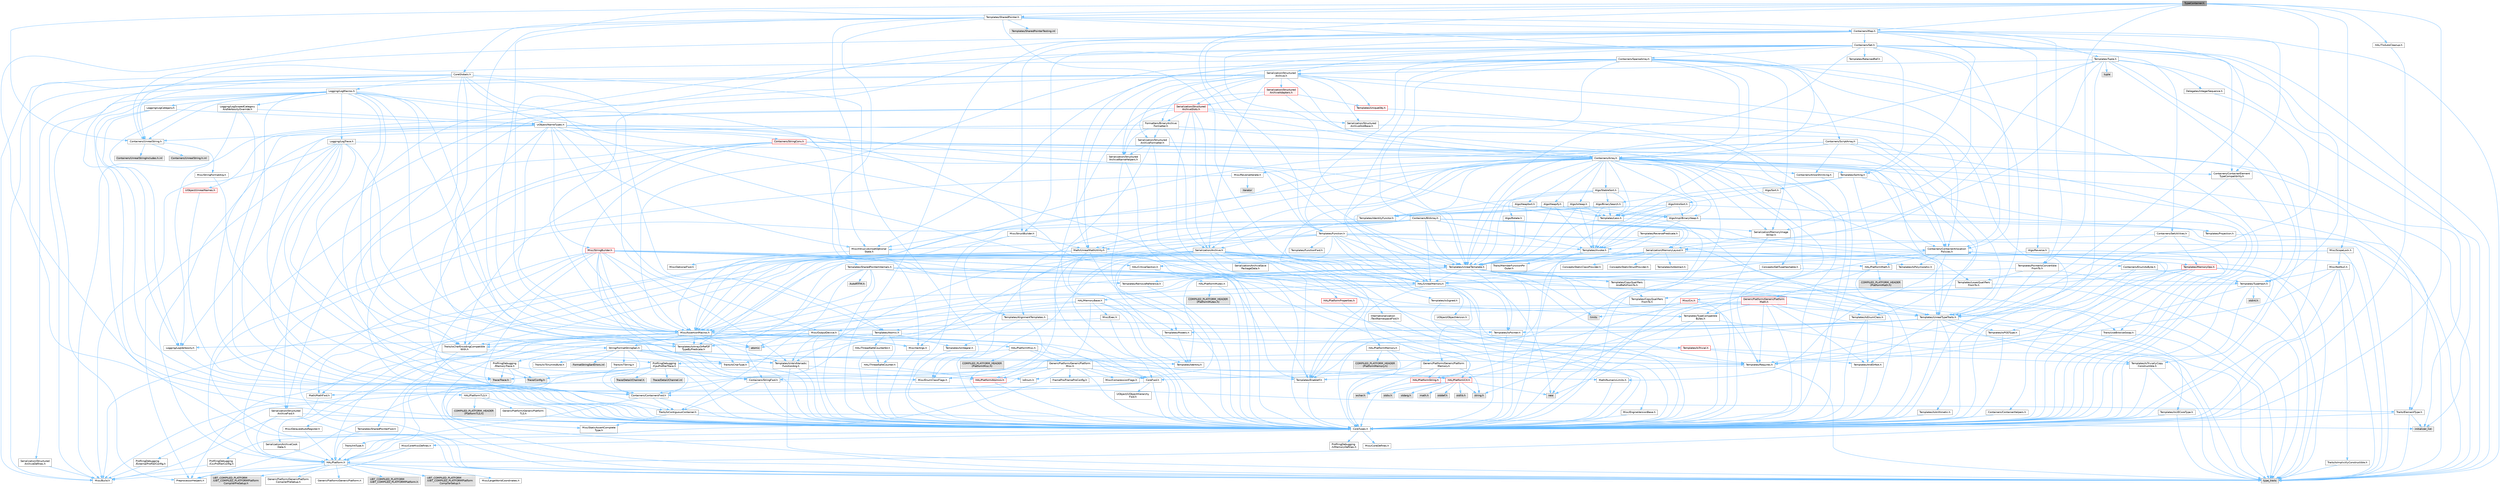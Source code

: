 digraph "TypeContainer.h"
{
 // INTERACTIVE_SVG=YES
 // LATEX_PDF_SIZE
  bgcolor="transparent";
  edge [fontname=Helvetica,fontsize=10,labelfontname=Helvetica,labelfontsize=10];
  node [fontname=Helvetica,fontsize=10,shape=box,height=0.2,width=0.4];
  Node1 [id="Node000001",label="TypeContainer.h",height=0.2,width=0.4,color="gray40", fillcolor="grey60", style="filled", fontcolor="black",tooltip=" "];
  Node1 -> Node2 [id="edge1_Node000001_Node000002",color="steelblue1",style="solid",tooltip=" "];
  Node2 [id="Node000002",label="CoreTypes.h",height=0.2,width=0.4,color="grey40", fillcolor="white", style="filled",URL="$dc/dec/CoreTypes_8h.html",tooltip=" "];
  Node2 -> Node3 [id="edge2_Node000002_Node000003",color="steelblue1",style="solid",tooltip=" "];
  Node3 [id="Node000003",label="HAL/Platform.h",height=0.2,width=0.4,color="grey40", fillcolor="white", style="filled",URL="$d9/dd0/Platform_8h.html",tooltip=" "];
  Node3 -> Node4 [id="edge3_Node000003_Node000004",color="steelblue1",style="solid",tooltip=" "];
  Node4 [id="Node000004",label="Misc/Build.h",height=0.2,width=0.4,color="grey40", fillcolor="white", style="filled",URL="$d3/dbb/Build_8h.html",tooltip=" "];
  Node3 -> Node5 [id="edge4_Node000003_Node000005",color="steelblue1",style="solid",tooltip=" "];
  Node5 [id="Node000005",label="Misc/LargeWorldCoordinates.h",height=0.2,width=0.4,color="grey40", fillcolor="white", style="filled",URL="$d2/dcb/LargeWorldCoordinates_8h.html",tooltip=" "];
  Node3 -> Node6 [id="edge5_Node000003_Node000006",color="steelblue1",style="solid",tooltip=" "];
  Node6 [id="Node000006",label="type_traits",height=0.2,width=0.4,color="grey60", fillcolor="#E0E0E0", style="filled",tooltip=" "];
  Node3 -> Node7 [id="edge6_Node000003_Node000007",color="steelblue1",style="solid",tooltip=" "];
  Node7 [id="Node000007",label="PreprocessorHelpers.h",height=0.2,width=0.4,color="grey40", fillcolor="white", style="filled",URL="$db/ddb/PreprocessorHelpers_8h.html",tooltip=" "];
  Node3 -> Node8 [id="edge7_Node000003_Node000008",color="steelblue1",style="solid",tooltip=" "];
  Node8 [id="Node000008",label="UBT_COMPILED_PLATFORM\l/UBT_COMPILED_PLATFORMPlatform\lCompilerPreSetup.h",height=0.2,width=0.4,color="grey60", fillcolor="#E0E0E0", style="filled",tooltip=" "];
  Node3 -> Node9 [id="edge8_Node000003_Node000009",color="steelblue1",style="solid",tooltip=" "];
  Node9 [id="Node000009",label="GenericPlatform/GenericPlatform\lCompilerPreSetup.h",height=0.2,width=0.4,color="grey40", fillcolor="white", style="filled",URL="$d9/dc8/GenericPlatformCompilerPreSetup_8h.html",tooltip=" "];
  Node3 -> Node10 [id="edge9_Node000003_Node000010",color="steelblue1",style="solid",tooltip=" "];
  Node10 [id="Node000010",label="GenericPlatform/GenericPlatform.h",height=0.2,width=0.4,color="grey40", fillcolor="white", style="filled",URL="$d6/d84/GenericPlatform_8h.html",tooltip=" "];
  Node3 -> Node11 [id="edge10_Node000003_Node000011",color="steelblue1",style="solid",tooltip=" "];
  Node11 [id="Node000011",label="UBT_COMPILED_PLATFORM\l/UBT_COMPILED_PLATFORMPlatform.h",height=0.2,width=0.4,color="grey60", fillcolor="#E0E0E0", style="filled",tooltip=" "];
  Node3 -> Node12 [id="edge11_Node000003_Node000012",color="steelblue1",style="solid",tooltip=" "];
  Node12 [id="Node000012",label="UBT_COMPILED_PLATFORM\l/UBT_COMPILED_PLATFORMPlatform\lCompilerSetup.h",height=0.2,width=0.4,color="grey60", fillcolor="#E0E0E0", style="filled",tooltip=" "];
  Node2 -> Node13 [id="edge12_Node000002_Node000013",color="steelblue1",style="solid",tooltip=" "];
  Node13 [id="Node000013",label="ProfilingDebugging\l/UMemoryDefines.h",height=0.2,width=0.4,color="grey40", fillcolor="white", style="filled",URL="$d2/da2/UMemoryDefines_8h.html",tooltip=" "];
  Node2 -> Node14 [id="edge13_Node000002_Node000014",color="steelblue1",style="solid",tooltip=" "];
  Node14 [id="Node000014",label="Misc/CoreMiscDefines.h",height=0.2,width=0.4,color="grey40", fillcolor="white", style="filled",URL="$da/d38/CoreMiscDefines_8h.html",tooltip=" "];
  Node14 -> Node3 [id="edge14_Node000014_Node000003",color="steelblue1",style="solid",tooltip=" "];
  Node14 -> Node7 [id="edge15_Node000014_Node000007",color="steelblue1",style="solid",tooltip=" "];
  Node2 -> Node15 [id="edge16_Node000002_Node000015",color="steelblue1",style="solid",tooltip=" "];
  Node15 [id="Node000015",label="Misc/CoreDefines.h",height=0.2,width=0.4,color="grey40", fillcolor="white", style="filled",URL="$d3/dd2/CoreDefines_8h.html",tooltip=" "];
  Node1 -> Node16 [id="edge17_Node000001_Node000016",color="steelblue1",style="solid",tooltip=" "];
  Node16 [id="Node000016",label="Templates/PointerIsConvertible\lFromTo.h",height=0.2,width=0.4,color="grey40", fillcolor="white", style="filled",URL="$d6/d65/PointerIsConvertibleFromTo_8h.html",tooltip=" "];
  Node16 -> Node2 [id="edge18_Node000016_Node000002",color="steelblue1",style="solid",tooltip=" "];
  Node16 -> Node17 [id="edge19_Node000016_Node000017",color="steelblue1",style="solid",tooltip=" "];
  Node17 [id="Node000017",label="Misc/StaticAssertComplete\lType.h",height=0.2,width=0.4,color="grey40", fillcolor="white", style="filled",URL="$d5/d4e/StaticAssertCompleteType_8h.html",tooltip=" "];
  Node16 -> Node18 [id="edge20_Node000016_Node000018",color="steelblue1",style="solid",tooltip=" "];
  Node18 [id="Node000018",label="Templates/LosesQualifiers\lFromTo.h",height=0.2,width=0.4,color="grey40", fillcolor="white", style="filled",URL="$d2/db3/LosesQualifiersFromTo_8h.html",tooltip=" "];
  Node18 -> Node19 [id="edge21_Node000018_Node000019",color="steelblue1",style="solid",tooltip=" "];
  Node19 [id="Node000019",label="Templates/CopyQualifiers\lFromTo.h",height=0.2,width=0.4,color="grey40", fillcolor="white", style="filled",URL="$d5/db4/CopyQualifiersFromTo_8h.html",tooltip=" "];
  Node18 -> Node6 [id="edge22_Node000018_Node000006",color="steelblue1",style="solid",tooltip=" "];
  Node16 -> Node6 [id="edge23_Node000016_Node000006",color="steelblue1",style="solid",tooltip=" "];
  Node1 -> Node20 [id="edge24_Node000001_Node000020",color="steelblue1",style="solid",tooltip=" "];
  Node20 [id="Node000020",label="Misc/AssertionMacros.h",height=0.2,width=0.4,color="grey40", fillcolor="white", style="filled",URL="$d0/dfa/AssertionMacros_8h.html",tooltip=" "];
  Node20 -> Node2 [id="edge25_Node000020_Node000002",color="steelblue1",style="solid",tooltip=" "];
  Node20 -> Node3 [id="edge26_Node000020_Node000003",color="steelblue1",style="solid",tooltip=" "];
  Node20 -> Node21 [id="edge27_Node000020_Node000021",color="steelblue1",style="solid",tooltip=" "];
  Node21 [id="Node000021",label="HAL/PlatformMisc.h",height=0.2,width=0.4,color="grey40", fillcolor="white", style="filled",URL="$d0/df5/PlatformMisc_8h.html",tooltip=" "];
  Node21 -> Node2 [id="edge28_Node000021_Node000002",color="steelblue1",style="solid",tooltip=" "];
  Node21 -> Node22 [id="edge29_Node000021_Node000022",color="steelblue1",style="solid",tooltip=" "];
  Node22 [id="Node000022",label="GenericPlatform/GenericPlatform\lMisc.h",height=0.2,width=0.4,color="grey40", fillcolor="white", style="filled",URL="$db/d9a/GenericPlatformMisc_8h.html",tooltip=" "];
  Node22 -> Node23 [id="edge30_Node000022_Node000023",color="steelblue1",style="solid",tooltip=" "];
  Node23 [id="Node000023",label="Containers/StringFwd.h",height=0.2,width=0.4,color="grey40", fillcolor="white", style="filled",URL="$df/d37/StringFwd_8h.html",tooltip=" "];
  Node23 -> Node2 [id="edge31_Node000023_Node000002",color="steelblue1",style="solid",tooltip=" "];
  Node23 -> Node24 [id="edge32_Node000023_Node000024",color="steelblue1",style="solid",tooltip=" "];
  Node24 [id="Node000024",label="Traits/ElementType.h",height=0.2,width=0.4,color="grey40", fillcolor="white", style="filled",URL="$d5/d4f/ElementType_8h.html",tooltip=" "];
  Node24 -> Node3 [id="edge33_Node000024_Node000003",color="steelblue1",style="solid",tooltip=" "];
  Node24 -> Node25 [id="edge34_Node000024_Node000025",color="steelblue1",style="solid",tooltip=" "];
  Node25 [id="Node000025",label="initializer_list",height=0.2,width=0.4,color="grey60", fillcolor="#E0E0E0", style="filled",tooltip=" "];
  Node24 -> Node6 [id="edge35_Node000024_Node000006",color="steelblue1",style="solid",tooltip=" "];
  Node23 -> Node26 [id="edge36_Node000023_Node000026",color="steelblue1",style="solid",tooltip=" "];
  Node26 [id="Node000026",label="Traits/IsContiguousContainer.h",height=0.2,width=0.4,color="grey40", fillcolor="white", style="filled",URL="$d5/d3c/IsContiguousContainer_8h.html",tooltip=" "];
  Node26 -> Node2 [id="edge37_Node000026_Node000002",color="steelblue1",style="solid",tooltip=" "];
  Node26 -> Node17 [id="edge38_Node000026_Node000017",color="steelblue1",style="solid",tooltip=" "];
  Node26 -> Node25 [id="edge39_Node000026_Node000025",color="steelblue1",style="solid",tooltip=" "];
  Node22 -> Node27 [id="edge40_Node000022_Node000027",color="steelblue1",style="solid",tooltip=" "];
  Node27 [id="Node000027",label="CoreFwd.h",height=0.2,width=0.4,color="grey40", fillcolor="white", style="filled",URL="$d1/d1e/CoreFwd_8h.html",tooltip=" "];
  Node27 -> Node2 [id="edge41_Node000027_Node000002",color="steelblue1",style="solid",tooltip=" "];
  Node27 -> Node28 [id="edge42_Node000027_Node000028",color="steelblue1",style="solid",tooltip=" "];
  Node28 [id="Node000028",label="Containers/ContainersFwd.h",height=0.2,width=0.4,color="grey40", fillcolor="white", style="filled",URL="$d4/d0a/ContainersFwd_8h.html",tooltip=" "];
  Node28 -> Node3 [id="edge43_Node000028_Node000003",color="steelblue1",style="solid",tooltip=" "];
  Node28 -> Node2 [id="edge44_Node000028_Node000002",color="steelblue1",style="solid",tooltip=" "];
  Node28 -> Node26 [id="edge45_Node000028_Node000026",color="steelblue1",style="solid",tooltip=" "];
  Node27 -> Node29 [id="edge46_Node000027_Node000029",color="steelblue1",style="solid",tooltip=" "];
  Node29 [id="Node000029",label="Math/MathFwd.h",height=0.2,width=0.4,color="grey40", fillcolor="white", style="filled",URL="$d2/d10/MathFwd_8h.html",tooltip=" "];
  Node29 -> Node3 [id="edge47_Node000029_Node000003",color="steelblue1",style="solid",tooltip=" "];
  Node27 -> Node30 [id="edge48_Node000027_Node000030",color="steelblue1",style="solid",tooltip=" "];
  Node30 [id="Node000030",label="UObject/UObjectHierarchy\lFwd.h",height=0.2,width=0.4,color="grey40", fillcolor="white", style="filled",URL="$d3/d13/UObjectHierarchyFwd_8h.html",tooltip=" "];
  Node22 -> Node2 [id="edge49_Node000022_Node000002",color="steelblue1",style="solid",tooltip=" "];
  Node22 -> Node31 [id="edge50_Node000022_Node000031",color="steelblue1",style="solid",tooltip=" "];
  Node31 [id="Node000031",label="FramePro/FrameProConfig.h",height=0.2,width=0.4,color="grey40", fillcolor="white", style="filled",URL="$d7/d90/FrameProConfig_8h.html",tooltip=" "];
  Node22 -> Node32 [id="edge51_Node000022_Node000032",color="steelblue1",style="solid",tooltip=" "];
  Node32 [id="Node000032",label="HAL/PlatformCrt.h",height=0.2,width=0.4,color="red", fillcolor="#FFF0F0", style="filled",URL="$d8/d75/PlatformCrt_8h.html",tooltip=" "];
  Node32 -> Node33 [id="edge52_Node000032_Node000033",color="steelblue1",style="solid",tooltip=" "];
  Node33 [id="Node000033",label="new",height=0.2,width=0.4,color="grey60", fillcolor="#E0E0E0", style="filled",tooltip=" "];
  Node32 -> Node34 [id="edge53_Node000032_Node000034",color="steelblue1",style="solid",tooltip=" "];
  Node34 [id="Node000034",label="wchar.h",height=0.2,width=0.4,color="grey60", fillcolor="#E0E0E0", style="filled",tooltip=" "];
  Node32 -> Node35 [id="edge54_Node000032_Node000035",color="steelblue1",style="solid",tooltip=" "];
  Node35 [id="Node000035",label="stddef.h",height=0.2,width=0.4,color="grey60", fillcolor="#E0E0E0", style="filled",tooltip=" "];
  Node32 -> Node36 [id="edge55_Node000032_Node000036",color="steelblue1",style="solid",tooltip=" "];
  Node36 [id="Node000036",label="stdlib.h",height=0.2,width=0.4,color="grey60", fillcolor="#E0E0E0", style="filled",tooltip=" "];
  Node32 -> Node37 [id="edge56_Node000032_Node000037",color="steelblue1",style="solid",tooltip=" "];
  Node37 [id="Node000037",label="stdio.h",height=0.2,width=0.4,color="grey60", fillcolor="#E0E0E0", style="filled",tooltip=" "];
  Node32 -> Node38 [id="edge57_Node000032_Node000038",color="steelblue1",style="solid",tooltip=" "];
  Node38 [id="Node000038",label="stdarg.h",height=0.2,width=0.4,color="grey60", fillcolor="#E0E0E0", style="filled",tooltip=" "];
  Node32 -> Node39 [id="edge58_Node000032_Node000039",color="steelblue1",style="solid",tooltip=" "];
  Node39 [id="Node000039",label="math.h",height=0.2,width=0.4,color="grey60", fillcolor="#E0E0E0", style="filled",tooltip=" "];
  Node32 -> Node41 [id="edge59_Node000032_Node000041",color="steelblue1",style="solid",tooltip=" "];
  Node41 [id="Node000041",label="string.h",height=0.2,width=0.4,color="grey60", fillcolor="#E0E0E0", style="filled",tooltip=" "];
  Node22 -> Node42 [id="edge60_Node000022_Node000042",color="steelblue1",style="solid",tooltip=" "];
  Node42 [id="Node000042",label="Math/NumericLimits.h",height=0.2,width=0.4,color="grey40", fillcolor="white", style="filled",URL="$df/d1b/NumericLimits_8h.html",tooltip=" "];
  Node42 -> Node2 [id="edge61_Node000042_Node000002",color="steelblue1",style="solid",tooltip=" "];
  Node22 -> Node43 [id="edge62_Node000022_Node000043",color="steelblue1",style="solid",tooltip=" "];
  Node43 [id="Node000043",label="Misc/CompressionFlags.h",height=0.2,width=0.4,color="grey40", fillcolor="white", style="filled",URL="$d9/d76/CompressionFlags_8h.html",tooltip=" "];
  Node22 -> Node44 [id="edge63_Node000022_Node000044",color="steelblue1",style="solid",tooltip=" "];
  Node44 [id="Node000044",label="Misc/EnumClassFlags.h",height=0.2,width=0.4,color="grey40", fillcolor="white", style="filled",URL="$d8/de7/EnumClassFlags_8h.html",tooltip=" "];
  Node22 -> Node45 [id="edge64_Node000022_Node000045",color="steelblue1",style="solid",tooltip=" "];
  Node45 [id="Node000045",label="ProfilingDebugging\l/CsvProfilerConfig.h",height=0.2,width=0.4,color="grey40", fillcolor="white", style="filled",URL="$d3/d88/CsvProfilerConfig_8h.html",tooltip=" "];
  Node45 -> Node4 [id="edge65_Node000045_Node000004",color="steelblue1",style="solid",tooltip=" "];
  Node22 -> Node46 [id="edge66_Node000022_Node000046",color="steelblue1",style="solid",tooltip=" "];
  Node46 [id="Node000046",label="ProfilingDebugging\l/ExternalProfilerConfig.h",height=0.2,width=0.4,color="grey40", fillcolor="white", style="filled",URL="$d3/dbb/ExternalProfilerConfig_8h.html",tooltip=" "];
  Node46 -> Node4 [id="edge67_Node000046_Node000004",color="steelblue1",style="solid",tooltip=" "];
  Node21 -> Node47 [id="edge68_Node000021_Node000047",color="steelblue1",style="solid",tooltip=" "];
  Node47 [id="Node000047",label="COMPILED_PLATFORM_HEADER\l(PlatformMisc.h)",height=0.2,width=0.4,color="grey60", fillcolor="#E0E0E0", style="filled",tooltip=" "];
  Node21 -> Node48 [id="edge69_Node000021_Node000048",color="steelblue1",style="solid",tooltip=" "];
  Node48 [id="Node000048",label="ProfilingDebugging\l/CpuProfilerTrace.h",height=0.2,width=0.4,color="grey40", fillcolor="white", style="filled",URL="$da/dcb/CpuProfilerTrace_8h.html",tooltip=" "];
  Node48 -> Node2 [id="edge70_Node000048_Node000002",color="steelblue1",style="solid",tooltip=" "];
  Node48 -> Node28 [id="edge71_Node000048_Node000028",color="steelblue1",style="solid",tooltip=" "];
  Node48 -> Node49 [id="edge72_Node000048_Node000049",color="steelblue1",style="solid",tooltip=" "];
  Node49 [id="Node000049",label="HAL/PlatformAtomics.h",height=0.2,width=0.4,color="red", fillcolor="#FFF0F0", style="filled",URL="$d3/d36/PlatformAtomics_8h.html",tooltip=" "];
  Node49 -> Node2 [id="edge73_Node000049_Node000002",color="steelblue1",style="solid",tooltip=" "];
  Node48 -> Node7 [id="edge74_Node000048_Node000007",color="steelblue1",style="solid",tooltip=" "];
  Node48 -> Node4 [id="edge75_Node000048_Node000004",color="steelblue1",style="solid",tooltip=" "];
  Node48 -> Node52 [id="edge76_Node000048_Node000052",color="steelblue1",style="solid",tooltip=" "];
  Node52 [id="Node000052",label="Trace/Config.h",height=0.2,width=0.4,color="grey60", fillcolor="#E0E0E0", style="filled",tooltip=" "];
  Node48 -> Node53 [id="edge77_Node000048_Node000053",color="steelblue1",style="solid",tooltip=" "];
  Node53 [id="Node000053",label="Trace/Detail/Channel.h",height=0.2,width=0.4,color="grey60", fillcolor="#E0E0E0", style="filled",tooltip=" "];
  Node48 -> Node54 [id="edge78_Node000048_Node000054",color="steelblue1",style="solid",tooltip=" "];
  Node54 [id="Node000054",label="Trace/Detail/Channel.inl",height=0.2,width=0.4,color="grey60", fillcolor="#E0E0E0", style="filled",tooltip=" "];
  Node48 -> Node55 [id="edge79_Node000048_Node000055",color="steelblue1",style="solid",tooltip=" "];
  Node55 [id="Node000055",label="Trace/Trace.h",height=0.2,width=0.4,color="grey60", fillcolor="#E0E0E0", style="filled",tooltip=" "];
  Node20 -> Node7 [id="edge80_Node000020_Node000007",color="steelblue1",style="solid",tooltip=" "];
  Node20 -> Node56 [id="edge81_Node000020_Node000056",color="steelblue1",style="solid",tooltip=" "];
  Node56 [id="Node000056",label="Templates/EnableIf.h",height=0.2,width=0.4,color="grey40", fillcolor="white", style="filled",URL="$d7/d60/EnableIf_8h.html",tooltip=" "];
  Node56 -> Node2 [id="edge82_Node000056_Node000002",color="steelblue1",style="solid",tooltip=" "];
  Node20 -> Node57 [id="edge83_Node000020_Node000057",color="steelblue1",style="solid",tooltip=" "];
  Node57 [id="Node000057",label="Templates/IsArrayOrRefOf\lTypeByPredicate.h",height=0.2,width=0.4,color="grey40", fillcolor="white", style="filled",URL="$d6/da1/IsArrayOrRefOfTypeByPredicate_8h.html",tooltip=" "];
  Node57 -> Node2 [id="edge84_Node000057_Node000002",color="steelblue1",style="solid",tooltip=" "];
  Node20 -> Node58 [id="edge85_Node000020_Node000058",color="steelblue1",style="solid",tooltip=" "];
  Node58 [id="Node000058",label="Templates/IsValidVariadic\lFunctionArg.h",height=0.2,width=0.4,color="grey40", fillcolor="white", style="filled",URL="$d0/dc8/IsValidVariadicFunctionArg_8h.html",tooltip=" "];
  Node58 -> Node2 [id="edge86_Node000058_Node000002",color="steelblue1",style="solid",tooltip=" "];
  Node58 -> Node59 [id="edge87_Node000058_Node000059",color="steelblue1",style="solid",tooltip=" "];
  Node59 [id="Node000059",label="IsEnum.h",height=0.2,width=0.4,color="grey40", fillcolor="white", style="filled",URL="$d4/de5/IsEnum_8h.html",tooltip=" "];
  Node58 -> Node6 [id="edge88_Node000058_Node000006",color="steelblue1",style="solid",tooltip=" "];
  Node20 -> Node60 [id="edge89_Node000020_Node000060",color="steelblue1",style="solid",tooltip=" "];
  Node60 [id="Node000060",label="Traits/IsCharEncodingCompatible\lWith.h",height=0.2,width=0.4,color="grey40", fillcolor="white", style="filled",URL="$df/dd1/IsCharEncodingCompatibleWith_8h.html",tooltip=" "];
  Node60 -> Node6 [id="edge90_Node000060_Node000006",color="steelblue1",style="solid",tooltip=" "];
  Node60 -> Node61 [id="edge91_Node000060_Node000061",color="steelblue1",style="solid",tooltip=" "];
  Node61 [id="Node000061",label="Traits/IsCharType.h",height=0.2,width=0.4,color="grey40", fillcolor="white", style="filled",URL="$db/d51/IsCharType_8h.html",tooltip=" "];
  Node61 -> Node2 [id="edge92_Node000061_Node000002",color="steelblue1",style="solid",tooltip=" "];
  Node20 -> Node62 [id="edge93_Node000020_Node000062",color="steelblue1",style="solid",tooltip=" "];
  Node62 [id="Node000062",label="Misc/VarArgs.h",height=0.2,width=0.4,color="grey40", fillcolor="white", style="filled",URL="$d5/d6f/VarArgs_8h.html",tooltip=" "];
  Node62 -> Node2 [id="edge94_Node000062_Node000002",color="steelblue1",style="solid",tooltip=" "];
  Node20 -> Node63 [id="edge95_Node000020_Node000063",color="steelblue1",style="solid",tooltip=" "];
  Node63 [id="Node000063",label="String/FormatStringSan.h",height=0.2,width=0.4,color="grey40", fillcolor="white", style="filled",URL="$d3/d8b/FormatStringSan_8h.html",tooltip=" "];
  Node63 -> Node6 [id="edge96_Node000063_Node000006",color="steelblue1",style="solid",tooltip=" "];
  Node63 -> Node2 [id="edge97_Node000063_Node000002",color="steelblue1",style="solid",tooltip=" "];
  Node63 -> Node64 [id="edge98_Node000063_Node000064",color="steelblue1",style="solid",tooltip=" "];
  Node64 [id="Node000064",label="Templates/Requires.h",height=0.2,width=0.4,color="grey40", fillcolor="white", style="filled",URL="$dc/d96/Requires_8h.html",tooltip=" "];
  Node64 -> Node56 [id="edge99_Node000064_Node000056",color="steelblue1",style="solid",tooltip=" "];
  Node64 -> Node6 [id="edge100_Node000064_Node000006",color="steelblue1",style="solid",tooltip=" "];
  Node63 -> Node65 [id="edge101_Node000063_Node000065",color="steelblue1",style="solid",tooltip=" "];
  Node65 [id="Node000065",label="Templates/Identity.h",height=0.2,width=0.4,color="grey40", fillcolor="white", style="filled",URL="$d0/dd5/Identity_8h.html",tooltip=" "];
  Node63 -> Node58 [id="edge102_Node000063_Node000058",color="steelblue1",style="solid",tooltip=" "];
  Node63 -> Node61 [id="edge103_Node000063_Node000061",color="steelblue1",style="solid",tooltip=" "];
  Node63 -> Node66 [id="edge104_Node000063_Node000066",color="steelblue1",style="solid",tooltip=" "];
  Node66 [id="Node000066",label="Traits/IsTEnumAsByte.h",height=0.2,width=0.4,color="grey40", fillcolor="white", style="filled",URL="$d1/de6/IsTEnumAsByte_8h.html",tooltip=" "];
  Node63 -> Node67 [id="edge105_Node000063_Node000067",color="steelblue1",style="solid",tooltip=" "];
  Node67 [id="Node000067",label="Traits/IsTString.h",height=0.2,width=0.4,color="grey40", fillcolor="white", style="filled",URL="$d0/df8/IsTString_8h.html",tooltip=" "];
  Node67 -> Node28 [id="edge106_Node000067_Node000028",color="steelblue1",style="solid",tooltip=" "];
  Node63 -> Node28 [id="edge107_Node000063_Node000028",color="steelblue1",style="solid",tooltip=" "];
  Node63 -> Node68 [id="edge108_Node000063_Node000068",color="steelblue1",style="solid",tooltip=" "];
  Node68 [id="Node000068",label="FormatStringSanErrors.inl",height=0.2,width=0.4,color="grey60", fillcolor="#E0E0E0", style="filled",tooltip=" "];
  Node20 -> Node69 [id="edge109_Node000020_Node000069",color="steelblue1",style="solid",tooltip=" "];
  Node69 [id="Node000069",label="atomic",height=0.2,width=0.4,color="grey60", fillcolor="#E0E0E0", style="filled",tooltip=" "];
  Node1 -> Node70 [id="edge110_Node000001_Node000070",color="steelblue1",style="solid",tooltip=" "];
  Node70 [id="Node000070",label="Templates/UnrealTypeTraits.h",height=0.2,width=0.4,color="grey40", fillcolor="white", style="filled",URL="$d2/d2d/UnrealTypeTraits_8h.html",tooltip=" "];
  Node70 -> Node2 [id="edge111_Node000070_Node000002",color="steelblue1",style="solid",tooltip=" "];
  Node70 -> Node71 [id="edge112_Node000070_Node000071",color="steelblue1",style="solid",tooltip=" "];
  Node71 [id="Node000071",label="Templates/IsPointer.h",height=0.2,width=0.4,color="grey40", fillcolor="white", style="filled",URL="$d7/d05/IsPointer_8h.html",tooltip=" "];
  Node71 -> Node2 [id="edge113_Node000071_Node000002",color="steelblue1",style="solid",tooltip=" "];
  Node70 -> Node20 [id="edge114_Node000070_Node000020",color="steelblue1",style="solid",tooltip=" "];
  Node70 -> Node72 [id="edge115_Node000070_Node000072",color="steelblue1",style="solid",tooltip=" "];
  Node72 [id="Node000072",label="Templates/AndOrNot.h",height=0.2,width=0.4,color="grey40", fillcolor="white", style="filled",URL="$db/d0a/AndOrNot_8h.html",tooltip=" "];
  Node72 -> Node2 [id="edge116_Node000072_Node000002",color="steelblue1",style="solid",tooltip=" "];
  Node70 -> Node56 [id="edge117_Node000070_Node000056",color="steelblue1",style="solid",tooltip=" "];
  Node70 -> Node73 [id="edge118_Node000070_Node000073",color="steelblue1",style="solid",tooltip=" "];
  Node73 [id="Node000073",label="Templates/IsArithmetic.h",height=0.2,width=0.4,color="grey40", fillcolor="white", style="filled",URL="$d2/d5d/IsArithmetic_8h.html",tooltip=" "];
  Node73 -> Node2 [id="edge119_Node000073_Node000002",color="steelblue1",style="solid",tooltip=" "];
  Node70 -> Node59 [id="edge120_Node000070_Node000059",color="steelblue1",style="solid",tooltip=" "];
  Node70 -> Node74 [id="edge121_Node000070_Node000074",color="steelblue1",style="solid",tooltip=" "];
  Node74 [id="Node000074",label="Templates/Models.h",height=0.2,width=0.4,color="grey40", fillcolor="white", style="filled",URL="$d3/d0c/Models_8h.html",tooltip=" "];
  Node74 -> Node65 [id="edge122_Node000074_Node000065",color="steelblue1",style="solid",tooltip=" "];
  Node70 -> Node75 [id="edge123_Node000070_Node000075",color="steelblue1",style="solid",tooltip=" "];
  Node75 [id="Node000075",label="Templates/IsPODType.h",height=0.2,width=0.4,color="grey40", fillcolor="white", style="filled",URL="$d7/db1/IsPODType_8h.html",tooltip=" "];
  Node75 -> Node2 [id="edge124_Node000075_Node000002",color="steelblue1",style="solid",tooltip=" "];
  Node70 -> Node76 [id="edge125_Node000070_Node000076",color="steelblue1",style="solid",tooltip=" "];
  Node76 [id="Node000076",label="Templates/IsUECoreType.h",height=0.2,width=0.4,color="grey40", fillcolor="white", style="filled",URL="$d1/db8/IsUECoreType_8h.html",tooltip=" "];
  Node76 -> Node2 [id="edge126_Node000076_Node000002",color="steelblue1",style="solid",tooltip=" "];
  Node76 -> Node6 [id="edge127_Node000076_Node000006",color="steelblue1",style="solid",tooltip=" "];
  Node70 -> Node77 [id="edge128_Node000070_Node000077",color="steelblue1",style="solid",tooltip=" "];
  Node77 [id="Node000077",label="Templates/IsTriviallyCopy\lConstructible.h",height=0.2,width=0.4,color="grey40", fillcolor="white", style="filled",URL="$d3/d78/IsTriviallyCopyConstructible_8h.html",tooltip=" "];
  Node77 -> Node2 [id="edge129_Node000077_Node000002",color="steelblue1",style="solid",tooltip=" "];
  Node77 -> Node6 [id="edge130_Node000077_Node000006",color="steelblue1",style="solid",tooltip=" "];
  Node1 -> Node78 [id="edge131_Node000001_Node000078",color="steelblue1",style="solid",tooltip=" "];
  Node78 [id="Node000078",label="Containers/UnrealString.h",height=0.2,width=0.4,color="grey40", fillcolor="white", style="filled",URL="$d5/dba/UnrealString_8h.html",tooltip=" "];
  Node78 -> Node79 [id="edge132_Node000078_Node000079",color="steelblue1",style="solid",tooltip=" "];
  Node79 [id="Node000079",label="Containers/UnrealStringIncludes.h.inl",height=0.2,width=0.4,color="grey60", fillcolor="#E0E0E0", style="filled",tooltip=" "];
  Node78 -> Node80 [id="edge133_Node000078_Node000080",color="steelblue1",style="solid",tooltip=" "];
  Node80 [id="Node000080",label="Containers/UnrealString.h.inl",height=0.2,width=0.4,color="grey60", fillcolor="#E0E0E0", style="filled",tooltip=" "];
  Node78 -> Node81 [id="edge134_Node000078_Node000081",color="steelblue1",style="solid",tooltip=" "];
  Node81 [id="Node000081",label="Misc/StringFormatArg.h",height=0.2,width=0.4,color="grey40", fillcolor="white", style="filled",URL="$d2/d16/StringFormatArg_8h.html",tooltip=" "];
  Node81 -> Node28 [id="edge135_Node000081_Node000028",color="steelblue1",style="solid",tooltip=" "];
  Node1 -> Node82 [id="edge136_Node000001_Node000082",color="steelblue1",style="solid",tooltip=" "];
  Node82 [id="Node000082",label="Templates/Function.h",height=0.2,width=0.4,color="grey40", fillcolor="white", style="filled",URL="$df/df5/Function_8h.html",tooltip=" "];
  Node82 -> Node2 [id="edge137_Node000082_Node000002",color="steelblue1",style="solid",tooltip=" "];
  Node82 -> Node20 [id="edge138_Node000082_Node000020",color="steelblue1",style="solid",tooltip=" "];
  Node82 -> Node83 [id="edge139_Node000082_Node000083",color="steelblue1",style="solid",tooltip=" "];
  Node83 [id="Node000083",label="Misc/IntrusiveUnsetOptional\lState.h",height=0.2,width=0.4,color="grey40", fillcolor="white", style="filled",URL="$d2/d0a/IntrusiveUnsetOptionalState_8h.html",tooltip=" "];
  Node83 -> Node84 [id="edge140_Node000083_Node000084",color="steelblue1",style="solid",tooltip=" "];
  Node84 [id="Node000084",label="Misc/OptionalFwd.h",height=0.2,width=0.4,color="grey40", fillcolor="white", style="filled",URL="$dc/d50/OptionalFwd_8h.html",tooltip=" "];
  Node82 -> Node85 [id="edge141_Node000082_Node000085",color="steelblue1",style="solid",tooltip=" "];
  Node85 [id="Node000085",label="HAL/UnrealMemory.h",height=0.2,width=0.4,color="grey40", fillcolor="white", style="filled",URL="$d9/d96/UnrealMemory_8h.html",tooltip=" "];
  Node85 -> Node2 [id="edge142_Node000085_Node000002",color="steelblue1",style="solid",tooltip=" "];
  Node85 -> Node86 [id="edge143_Node000085_Node000086",color="steelblue1",style="solid",tooltip=" "];
  Node86 [id="Node000086",label="GenericPlatform/GenericPlatform\lMemory.h",height=0.2,width=0.4,color="grey40", fillcolor="white", style="filled",URL="$dd/d22/GenericPlatformMemory_8h.html",tooltip=" "];
  Node86 -> Node27 [id="edge144_Node000086_Node000027",color="steelblue1",style="solid",tooltip=" "];
  Node86 -> Node2 [id="edge145_Node000086_Node000002",color="steelblue1",style="solid",tooltip=" "];
  Node86 -> Node87 [id="edge146_Node000086_Node000087",color="steelblue1",style="solid",tooltip=" "];
  Node87 [id="Node000087",label="HAL/PlatformString.h",height=0.2,width=0.4,color="red", fillcolor="#FFF0F0", style="filled",URL="$db/db5/PlatformString_8h.html",tooltip=" "];
  Node87 -> Node2 [id="edge147_Node000087_Node000002",color="steelblue1",style="solid",tooltip=" "];
  Node86 -> Node41 [id="edge148_Node000086_Node000041",color="steelblue1",style="solid",tooltip=" "];
  Node86 -> Node34 [id="edge149_Node000086_Node000034",color="steelblue1",style="solid",tooltip=" "];
  Node85 -> Node89 [id="edge150_Node000085_Node000089",color="steelblue1",style="solid",tooltip=" "];
  Node89 [id="Node000089",label="HAL/MemoryBase.h",height=0.2,width=0.4,color="grey40", fillcolor="white", style="filled",URL="$d6/d9f/MemoryBase_8h.html",tooltip=" "];
  Node89 -> Node2 [id="edge151_Node000089_Node000002",color="steelblue1",style="solid",tooltip=" "];
  Node89 -> Node49 [id="edge152_Node000089_Node000049",color="steelblue1",style="solid",tooltip=" "];
  Node89 -> Node32 [id="edge153_Node000089_Node000032",color="steelblue1",style="solid",tooltip=" "];
  Node89 -> Node90 [id="edge154_Node000089_Node000090",color="steelblue1",style="solid",tooltip=" "];
  Node90 [id="Node000090",label="Misc/Exec.h",height=0.2,width=0.4,color="grey40", fillcolor="white", style="filled",URL="$de/ddb/Exec_8h.html",tooltip=" "];
  Node90 -> Node2 [id="edge155_Node000090_Node000002",color="steelblue1",style="solid",tooltip=" "];
  Node90 -> Node20 [id="edge156_Node000090_Node000020",color="steelblue1",style="solid",tooltip=" "];
  Node89 -> Node91 [id="edge157_Node000089_Node000091",color="steelblue1",style="solid",tooltip=" "];
  Node91 [id="Node000091",label="Misc/OutputDevice.h",height=0.2,width=0.4,color="grey40", fillcolor="white", style="filled",URL="$d7/d32/OutputDevice_8h.html",tooltip=" "];
  Node91 -> Node27 [id="edge158_Node000091_Node000027",color="steelblue1",style="solid",tooltip=" "];
  Node91 -> Node2 [id="edge159_Node000091_Node000002",color="steelblue1",style="solid",tooltip=" "];
  Node91 -> Node92 [id="edge160_Node000091_Node000092",color="steelblue1",style="solid",tooltip=" "];
  Node92 [id="Node000092",label="Logging/LogVerbosity.h",height=0.2,width=0.4,color="grey40", fillcolor="white", style="filled",URL="$d2/d8f/LogVerbosity_8h.html",tooltip=" "];
  Node92 -> Node2 [id="edge161_Node000092_Node000002",color="steelblue1",style="solid",tooltip=" "];
  Node91 -> Node62 [id="edge162_Node000091_Node000062",color="steelblue1",style="solid",tooltip=" "];
  Node91 -> Node57 [id="edge163_Node000091_Node000057",color="steelblue1",style="solid",tooltip=" "];
  Node91 -> Node58 [id="edge164_Node000091_Node000058",color="steelblue1",style="solid",tooltip=" "];
  Node91 -> Node60 [id="edge165_Node000091_Node000060",color="steelblue1",style="solid",tooltip=" "];
  Node89 -> Node93 [id="edge166_Node000089_Node000093",color="steelblue1",style="solid",tooltip=" "];
  Node93 [id="Node000093",label="Templates/Atomic.h",height=0.2,width=0.4,color="grey40", fillcolor="white", style="filled",URL="$d3/d91/Atomic_8h.html",tooltip=" "];
  Node93 -> Node94 [id="edge167_Node000093_Node000094",color="steelblue1",style="solid",tooltip=" "];
  Node94 [id="Node000094",label="HAL/ThreadSafeCounter.h",height=0.2,width=0.4,color="grey40", fillcolor="white", style="filled",URL="$dc/dc9/ThreadSafeCounter_8h.html",tooltip=" "];
  Node94 -> Node2 [id="edge168_Node000094_Node000002",color="steelblue1",style="solid",tooltip=" "];
  Node94 -> Node49 [id="edge169_Node000094_Node000049",color="steelblue1",style="solid",tooltip=" "];
  Node93 -> Node95 [id="edge170_Node000093_Node000095",color="steelblue1",style="solid",tooltip=" "];
  Node95 [id="Node000095",label="HAL/ThreadSafeCounter64.h",height=0.2,width=0.4,color="grey40", fillcolor="white", style="filled",URL="$d0/d12/ThreadSafeCounter64_8h.html",tooltip=" "];
  Node95 -> Node2 [id="edge171_Node000095_Node000002",color="steelblue1",style="solid",tooltip=" "];
  Node95 -> Node94 [id="edge172_Node000095_Node000094",color="steelblue1",style="solid",tooltip=" "];
  Node93 -> Node96 [id="edge173_Node000093_Node000096",color="steelblue1",style="solid",tooltip=" "];
  Node96 [id="Node000096",label="Templates/IsIntegral.h",height=0.2,width=0.4,color="grey40", fillcolor="white", style="filled",URL="$da/d64/IsIntegral_8h.html",tooltip=" "];
  Node96 -> Node2 [id="edge174_Node000096_Node000002",color="steelblue1",style="solid",tooltip=" "];
  Node93 -> Node97 [id="edge175_Node000093_Node000097",color="steelblue1",style="solid",tooltip=" "];
  Node97 [id="Node000097",label="Templates/IsTrivial.h",height=0.2,width=0.4,color="red", fillcolor="#FFF0F0", style="filled",URL="$da/d4c/IsTrivial_8h.html",tooltip=" "];
  Node97 -> Node72 [id="edge176_Node000097_Node000072",color="steelblue1",style="solid",tooltip=" "];
  Node97 -> Node77 [id="edge177_Node000097_Node000077",color="steelblue1",style="solid",tooltip=" "];
  Node97 -> Node6 [id="edge178_Node000097_Node000006",color="steelblue1",style="solid",tooltip=" "];
  Node93 -> Node99 [id="edge179_Node000093_Node000099",color="steelblue1",style="solid",tooltip=" "];
  Node99 [id="Node000099",label="Traits/IntType.h",height=0.2,width=0.4,color="grey40", fillcolor="white", style="filled",URL="$d7/deb/IntType_8h.html",tooltip=" "];
  Node99 -> Node3 [id="edge180_Node000099_Node000003",color="steelblue1",style="solid",tooltip=" "];
  Node93 -> Node69 [id="edge181_Node000093_Node000069",color="steelblue1",style="solid",tooltip=" "];
  Node85 -> Node100 [id="edge182_Node000085_Node000100",color="steelblue1",style="solid",tooltip=" "];
  Node100 [id="Node000100",label="HAL/PlatformMemory.h",height=0.2,width=0.4,color="grey40", fillcolor="white", style="filled",URL="$de/d68/PlatformMemory_8h.html",tooltip=" "];
  Node100 -> Node2 [id="edge183_Node000100_Node000002",color="steelblue1",style="solid",tooltip=" "];
  Node100 -> Node86 [id="edge184_Node000100_Node000086",color="steelblue1",style="solid",tooltip=" "];
  Node100 -> Node101 [id="edge185_Node000100_Node000101",color="steelblue1",style="solid",tooltip=" "];
  Node101 [id="Node000101",label="COMPILED_PLATFORM_HEADER\l(PlatformMemory.h)",height=0.2,width=0.4,color="grey60", fillcolor="#E0E0E0", style="filled",tooltip=" "];
  Node85 -> Node102 [id="edge186_Node000085_Node000102",color="steelblue1",style="solid",tooltip=" "];
  Node102 [id="Node000102",label="ProfilingDebugging\l/MemoryTrace.h",height=0.2,width=0.4,color="grey40", fillcolor="white", style="filled",URL="$da/dd7/MemoryTrace_8h.html",tooltip=" "];
  Node102 -> Node3 [id="edge187_Node000102_Node000003",color="steelblue1",style="solid",tooltip=" "];
  Node102 -> Node44 [id="edge188_Node000102_Node000044",color="steelblue1",style="solid",tooltip=" "];
  Node102 -> Node52 [id="edge189_Node000102_Node000052",color="steelblue1",style="solid",tooltip=" "];
  Node102 -> Node55 [id="edge190_Node000102_Node000055",color="steelblue1",style="solid",tooltip=" "];
  Node85 -> Node71 [id="edge191_Node000085_Node000071",color="steelblue1",style="solid",tooltip=" "];
  Node82 -> Node103 [id="edge192_Node000082_Node000103",color="steelblue1",style="solid",tooltip=" "];
  Node103 [id="Node000103",label="Templates/FunctionFwd.h",height=0.2,width=0.4,color="grey40", fillcolor="white", style="filled",URL="$d6/d54/FunctionFwd_8h.html",tooltip=" "];
  Node82 -> Node70 [id="edge193_Node000082_Node000070",color="steelblue1",style="solid",tooltip=" "];
  Node82 -> Node104 [id="edge194_Node000082_Node000104",color="steelblue1",style="solid",tooltip=" "];
  Node104 [id="Node000104",label="Templates/Invoke.h",height=0.2,width=0.4,color="grey40", fillcolor="white", style="filled",URL="$d7/deb/Invoke_8h.html",tooltip=" "];
  Node104 -> Node2 [id="edge195_Node000104_Node000002",color="steelblue1",style="solid",tooltip=" "];
  Node104 -> Node105 [id="edge196_Node000104_Node000105",color="steelblue1",style="solid",tooltip=" "];
  Node105 [id="Node000105",label="Traits/MemberFunctionPtr\lOuter.h",height=0.2,width=0.4,color="grey40", fillcolor="white", style="filled",URL="$db/da7/MemberFunctionPtrOuter_8h.html",tooltip=" "];
  Node104 -> Node106 [id="edge197_Node000104_Node000106",color="steelblue1",style="solid",tooltip=" "];
  Node106 [id="Node000106",label="Templates/UnrealTemplate.h",height=0.2,width=0.4,color="grey40", fillcolor="white", style="filled",URL="$d4/d24/UnrealTemplate_8h.html",tooltip=" "];
  Node106 -> Node2 [id="edge198_Node000106_Node000002",color="steelblue1",style="solid",tooltip=" "];
  Node106 -> Node71 [id="edge199_Node000106_Node000071",color="steelblue1",style="solid",tooltip=" "];
  Node106 -> Node85 [id="edge200_Node000106_Node000085",color="steelblue1",style="solid",tooltip=" "];
  Node106 -> Node107 [id="edge201_Node000106_Node000107",color="steelblue1",style="solid",tooltip=" "];
  Node107 [id="Node000107",label="Templates/CopyQualifiers\lAndRefsFromTo.h",height=0.2,width=0.4,color="grey40", fillcolor="white", style="filled",URL="$d3/db3/CopyQualifiersAndRefsFromTo_8h.html",tooltip=" "];
  Node107 -> Node19 [id="edge202_Node000107_Node000019",color="steelblue1",style="solid",tooltip=" "];
  Node106 -> Node70 [id="edge203_Node000106_Node000070",color="steelblue1",style="solid",tooltip=" "];
  Node106 -> Node108 [id="edge204_Node000106_Node000108",color="steelblue1",style="solid",tooltip=" "];
  Node108 [id="Node000108",label="Templates/RemoveReference.h",height=0.2,width=0.4,color="grey40", fillcolor="white", style="filled",URL="$da/dbe/RemoveReference_8h.html",tooltip=" "];
  Node108 -> Node2 [id="edge205_Node000108_Node000002",color="steelblue1",style="solid",tooltip=" "];
  Node106 -> Node64 [id="edge206_Node000106_Node000064",color="steelblue1",style="solid",tooltip=" "];
  Node106 -> Node109 [id="edge207_Node000106_Node000109",color="steelblue1",style="solid",tooltip=" "];
  Node109 [id="Node000109",label="Templates/TypeCompatible\lBytes.h",height=0.2,width=0.4,color="grey40", fillcolor="white", style="filled",URL="$df/d0a/TypeCompatibleBytes_8h.html",tooltip=" "];
  Node109 -> Node2 [id="edge208_Node000109_Node000002",color="steelblue1",style="solid",tooltip=" "];
  Node109 -> Node41 [id="edge209_Node000109_Node000041",color="steelblue1",style="solid",tooltip=" "];
  Node109 -> Node33 [id="edge210_Node000109_Node000033",color="steelblue1",style="solid",tooltip=" "];
  Node109 -> Node6 [id="edge211_Node000109_Node000006",color="steelblue1",style="solid",tooltip=" "];
  Node106 -> Node65 [id="edge212_Node000106_Node000065",color="steelblue1",style="solid",tooltip=" "];
  Node106 -> Node26 [id="edge213_Node000106_Node000026",color="steelblue1",style="solid",tooltip=" "];
  Node106 -> Node110 [id="edge214_Node000106_Node000110",color="steelblue1",style="solid",tooltip=" "];
  Node110 [id="Node000110",label="Traits/UseBitwiseSwap.h",height=0.2,width=0.4,color="grey40", fillcolor="white", style="filled",URL="$db/df3/UseBitwiseSwap_8h.html",tooltip=" "];
  Node110 -> Node2 [id="edge215_Node000110_Node000002",color="steelblue1",style="solid",tooltip=" "];
  Node110 -> Node6 [id="edge216_Node000110_Node000006",color="steelblue1",style="solid",tooltip=" "];
  Node106 -> Node6 [id="edge217_Node000106_Node000006",color="steelblue1",style="solid",tooltip=" "];
  Node104 -> Node6 [id="edge218_Node000104_Node000006",color="steelblue1",style="solid",tooltip=" "];
  Node82 -> Node106 [id="edge219_Node000082_Node000106",color="steelblue1",style="solid",tooltip=" "];
  Node82 -> Node64 [id="edge220_Node000082_Node000064",color="steelblue1",style="solid",tooltip=" "];
  Node82 -> Node111 [id="edge221_Node000082_Node000111",color="steelblue1",style="solid",tooltip=" "];
  Node111 [id="Node000111",label="Math/UnrealMathUtility.h",height=0.2,width=0.4,color="grey40", fillcolor="white", style="filled",URL="$db/db8/UnrealMathUtility_8h.html",tooltip=" "];
  Node111 -> Node2 [id="edge222_Node000111_Node000002",color="steelblue1",style="solid",tooltip=" "];
  Node111 -> Node20 [id="edge223_Node000111_Node000020",color="steelblue1",style="solid",tooltip=" "];
  Node111 -> Node112 [id="edge224_Node000111_Node000112",color="steelblue1",style="solid",tooltip=" "];
  Node112 [id="Node000112",label="HAL/PlatformMath.h",height=0.2,width=0.4,color="grey40", fillcolor="white", style="filled",URL="$dc/d53/PlatformMath_8h.html",tooltip=" "];
  Node112 -> Node2 [id="edge225_Node000112_Node000002",color="steelblue1",style="solid",tooltip=" "];
  Node112 -> Node113 [id="edge226_Node000112_Node000113",color="steelblue1",style="solid",tooltip=" "];
  Node113 [id="Node000113",label="GenericPlatform/GenericPlatform\lMath.h",height=0.2,width=0.4,color="red", fillcolor="#FFF0F0", style="filled",URL="$d5/d79/GenericPlatformMath_8h.html",tooltip=" "];
  Node113 -> Node2 [id="edge227_Node000113_Node000002",color="steelblue1",style="solid",tooltip=" "];
  Node113 -> Node28 [id="edge228_Node000113_Node000028",color="steelblue1",style="solid",tooltip=" "];
  Node113 -> Node32 [id="edge229_Node000113_Node000032",color="steelblue1",style="solid",tooltip=" "];
  Node113 -> Node72 [id="edge230_Node000113_Node000072",color="steelblue1",style="solid",tooltip=" "];
  Node113 -> Node70 [id="edge231_Node000113_Node000070",color="steelblue1",style="solid",tooltip=" "];
  Node113 -> Node64 [id="edge232_Node000113_Node000064",color="steelblue1",style="solid",tooltip=" "];
  Node113 -> Node109 [id="edge233_Node000113_Node000109",color="steelblue1",style="solid",tooltip=" "];
  Node113 -> Node118 [id="edge234_Node000113_Node000118",color="steelblue1",style="solid",tooltip=" "];
  Node118 [id="Node000118",label="limits",height=0.2,width=0.4,color="grey60", fillcolor="#E0E0E0", style="filled",tooltip=" "];
  Node113 -> Node6 [id="edge235_Node000113_Node000006",color="steelblue1",style="solid",tooltip=" "];
  Node112 -> Node119 [id="edge236_Node000112_Node000119",color="steelblue1",style="solid",tooltip=" "];
  Node119 [id="Node000119",label="COMPILED_PLATFORM_HEADER\l(PlatformMath.h)",height=0.2,width=0.4,color="grey60", fillcolor="#E0E0E0", style="filled",tooltip=" "];
  Node111 -> Node29 [id="edge237_Node000111_Node000029",color="steelblue1",style="solid",tooltip=" "];
  Node111 -> Node65 [id="edge238_Node000111_Node000065",color="steelblue1",style="solid",tooltip=" "];
  Node111 -> Node64 [id="edge239_Node000111_Node000064",color="steelblue1",style="solid",tooltip=" "];
  Node82 -> Node33 [id="edge240_Node000082_Node000033",color="steelblue1",style="solid",tooltip=" "];
  Node82 -> Node6 [id="edge241_Node000082_Node000006",color="steelblue1",style="solid",tooltip=" "];
  Node1 -> Node120 [id="edge242_Node000001_Node000120",color="steelblue1",style="solid",tooltip=" "];
  Node120 [id="Node000120",label="Containers/Map.h",height=0.2,width=0.4,color="grey40", fillcolor="white", style="filled",URL="$df/d79/Map_8h.html",tooltip=" "];
  Node120 -> Node2 [id="edge243_Node000120_Node000002",color="steelblue1",style="solid",tooltip=" "];
  Node120 -> Node121 [id="edge244_Node000120_Node000121",color="steelblue1",style="solid",tooltip=" "];
  Node121 [id="Node000121",label="Algo/Reverse.h",height=0.2,width=0.4,color="grey40", fillcolor="white", style="filled",URL="$d5/d93/Reverse_8h.html",tooltip=" "];
  Node121 -> Node2 [id="edge245_Node000121_Node000002",color="steelblue1",style="solid",tooltip=" "];
  Node121 -> Node106 [id="edge246_Node000121_Node000106",color="steelblue1",style="solid",tooltip=" "];
  Node120 -> Node122 [id="edge247_Node000120_Node000122",color="steelblue1",style="solid",tooltip=" "];
  Node122 [id="Node000122",label="Containers/ContainerElement\lTypeCompatibility.h",height=0.2,width=0.4,color="grey40", fillcolor="white", style="filled",URL="$df/ddf/ContainerElementTypeCompatibility_8h.html",tooltip=" "];
  Node122 -> Node2 [id="edge248_Node000122_Node000002",color="steelblue1",style="solid",tooltip=" "];
  Node122 -> Node70 [id="edge249_Node000122_Node000070",color="steelblue1",style="solid",tooltip=" "];
  Node120 -> Node123 [id="edge250_Node000120_Node000123",color="steelblue1",style="solid",tooltip=" "];
  Node123 [id="Node000123",label="Containers/Set.h",height=0.2,width=0.4,color="grey40", fillcolor="white", style="filled",URL="$d4/d45/Set_8h.html",tooltip=" "];
  Node123 -> Node124 [id="edge251_Node000123_Node000124",color="steelblue1",style="solid",tooltip=" "];
  Node124 [id="Node000124",label="Containers/ContainerAllocation\lPolicies.h",height=0.2,width=0.4,color="grey40", fillcolor="white", style="filled",URL="$d7/dff/ContainerAllocationPolicies_8h.html",tooltip=" "];
  Node124 -> Node2 [id="edge252_Node000124_Node000002",color="steelblue1",style="solid",tooltip=" "];
  Node124 -> Node125 [id="edge253_Node000124_Node000125",color="steelblue1",style="solid",tooltip=" "];
  Node125 [id="Node000125",label="Containers/ContainerHelpers.h",height=0.2,width=0.4,color="grey40", fillcolor="white", style="filled",URL="$d7/d33/ContainerHelpers_8h.html",tooltip=" "];
  Node125 -> Node2 [id="edge254_Node000125_Node000002",color="steelblue1",style="solid",tooltip=" "];
  Node124 -> Node124 [id="edge255_Node000124_Node000124",color="steelblue1",style="solid",tooltip=" "];
  Node124 -> Node112 [id="edge256_Node000124_Node000112",color="steelblue1",style="solid",tooltip=" "];
  Node124 -> Node85 [id="edge257_Node000124_Node000085",color="steelblue1",style="solid",tooltip=" "];
  Node124 -> Node42 [id="edge258_Node000124_Node000042",color="steelblue1",style="solid",tooltip=" "];
  Node124 -> Node20 [id="edge259_Node000124_Node000020",color="steelblue1",style="solid",tooltip=" "];
  Node124 -> Node126 [id="edge260_Node000124_Node000126",color="steelblue1",style="solid",tooltip=" "];
  Node126 [id="Node000126",label="Templates/IsPolymorphic.h",height=0.2,width=0.4,color="grey40", fillcolor="white", style="filled",URL="$dc/d20/IsPolymorphic_8h.html",tooltip=" "];
  Node124 -> Node127 [id="edge261_Node000124_Node000127",color="steelblue1",style="solid",tooltip=" "];
  Node127 [id="Node000127",label="Templates/MemoryOps.h",height=0.2,width=0.4,color="red", fillcolor="#FFF0F0", style="filled",URL="$db/dea/MemoryOps_8h.html",tooltip=" "];
  Node127 -> Node2 [id="edge262_Node000127_Node000002",color="steelblue1",style="solid",tooltip=" "];
  Node127 -> Node85 [id="edge263_Node000127_Node000085",color="steelblue1",style="solid",tooltip=" "];
  Node127 -> Node77 [id="edge264_Node000127_Node000077",color="steelblue1",style="solid",tooltip=" "];
  Node127 -> Node64 [id="edge265_Node000127_Node000064",color="steelblue1",style="solid",tooltip=" "];
  Node127 -> Node70 [id="edge266_Node000127_Node000070",color="steelblue1",style="solid",tooltip=" "];
  Node127 -> Node110 [id="edge267_Node000127_Node000110",color="steelblue1",style="solid",tooltip=" "];
  Node127 -> Node33 [id="edge268_Node000127_Node000033",color="steelblue1",style="solid",tooltip=" "];
  Node127 -> Node6 [id="edge269_Node000127_Node000006",color="steelblue1",style="solid",tooltip=" "];
  Node124 -> Node109 [id="edge270_Node000124_Node000109",color="steelblue1",style="solid",tooltip=" "];
  Node124 -> Node6 [id="edge271_Node000124_Node000006",color="steelblue1",style="solid",tooltip=" "];
  Node123 -> Node122 [id="edge272_Node000123_Node000122",color="steelblue1",style="solid",tooltip=" "];
  Node123 -> Node128 [id="edge273_Node000123_Node000128",color="steelblue1",style="solid",tooltip=" "];
  Node128 [id="Node000128",label="Containers/SetUtilities.h",height=0.2,width=0.4,color="grey40", fillcolor="white", style="filled",URL="$dc/de5/SetUtilities_8h.html",tooltip=" "];
  Node128 -> Node2 [id="edge274_Node000128_Node000002",color="steelblue1",style="solid",tooltip=" "];
  Node128 -> Node129 [id="edge275_Node000128_Node000129",color="steelblue1",style="solid",tooltip=" "];
  Node129 [id="Node000129",label="Serialization/MemoryLayout.h",height=0.2,width=0.4,color="grey40", fillcolor="white", style="filled",URL="$d7/d66/MemoryLayout_8h.html",tooltip=" "];
  Node129 -> Node130 [id="edge276_Node000129_Node000130",color="steelblue1",style="solid",tooltip=" "];
  Node130 [id="Node000130",label="Concepts/StaticClassProvider.h",height=0.2,width=0.4,color="grey40", fillcolor="white", style="filled",URL="$dd/d83/StaticClassProvider_8h.html",tooltip=" "];
  Node129 -> Node131 [id="edge277_Node000129_Node000131",color="steelblue1",style="solid",tooltip=" "];
  Node131 [id="Node000131",label="Concepts/StaticStructProvider.h",height=0.2,width=0.4,color="grey40", fillcolor="white", style="filled",URL="$d5/d77/StaticStructProvider_8h.html",tooltip=" "];
  Node129 -> Node132 [id="edge278_Node000129_Node000132",color="steelblue1",style="solid",tooltip=" "];
  Node132 [id="Node000132",label="Containers/EnumAsByte.h",height=0.2,width=0.4,color="grey40", fillcolor="white", style="filled",URL="$d6/d9a/EnumAsByte_8h.html",tooltip=" "];
  Node132 -> Node2 [id="edge279_Node000132_Node000002",color="steelblue1",style="solid",tooltip=" "];
  Node132 -> Node75 [id="edge280_Node000132_Node000075",color="steelblue1",style="solid",tooltip=" "];
  Node132 -> Node133 [id="edge281_Node000132_Node000133",color="steelblue1",style="solid",tooltip=" "];
  Node133 [id="Node000133",label="Templates/TypeHash.h",height=0.2,width=0.4,color="grey40", fillcolor="white", style="filled",URL="$d1/d62/TypeHash_8h.html",tooltip=" "];
  Node133 -> Node2 [id="edge282_Node000133_Node000002",color="steelblue1",style="solid",tooltip=" "];
  Node133 -> Node64 [id="edge283_Node000133_Node000064",color="steelblue1",style="solid",tooltip=" "];
  Node133 -> Node134 [id="edge284_Node000133_Node000134",color="steelblue1",style="solid",tooltip=" "];
  Node134 [id="Node000134",label="Misc/Crc.h",height=0.2,width=0.4,color="red", fillcolor="#FFF0F0", style="filled",URL="$d4/dd2/Crc_8h.html",tooltip=" "];
  Node134 -> Node2 [id="edge285_Node000134_Node000002",color="steelblue1",style="solid",tooltip=" "];
  Node134 -> Node87 [id="edge286_Node000134_Node000087",color="steelblue1",style="solid",tooltip=" "];
  Node134 -> Node20 [id="edge287_Node000134_Node000020",color="steelblue1",style="solid",tooltip=" "];
  Node134 -> Node70 [id="edge288_Node000134_Node000070",color="steelblue1",style="solid",tooltip=" "];
  Node134 -> Node61 [id="edge289_Node000134_Node000061",color="steelblue1",style="solid",tooltip=" "];
  Node133 -> Node139 [id="edge290_Node000133_Node000139",color="steelblue1",style="solid",tooltip=" "];
  Node139 [id="Node000139",label="stdint.h",height=0.2,width=0.4,color="grey60", fillcolor="#E0E0E0", style="filled",tooltip=" "];
  Node133 -> Node6 [id="edge291_Node000133_Node000006",color="steelblue1",style="solid",tooltip=" "];
  Node129 -> Node23 [id="edge292_Node000129_Node000023",color="steelblue1",style="solid",tooltip=" "];
  Node129 -> Node85 [id="edge293_Node000129_Node000085",color="steelblue1",style="solid",tooltip=" "];
  Node129 -> Node140 [id="edge294_Node000129_Node000140",color="steelblue1",style="solid",tooltip=" "];
  Node140 [id="Node000140",label="Misc/DelayedAutoRegister.h",height=0.2,width=0.4,color="grey40", fillcolor="white", style="filled",URL="$d1/dda/DelayedAutoRegister_8h.html",tooltip=" "];
  Node140 -> Node3 [id="edge295_Node000140_Node000003",color="steelblue1",style="solid",tooltip=" "];
  Node129 -> Node56 [id="edge296_Node000129_Node000056",color="steelblue1",style="solid",tooltip=" "];
  Node129 -> Node141 [id="edge297_Node000129_Node000141",color="steelblue1",style="solid",tooltip=" "];
  Node141 [id="Node000141",label="Templates/IsAbstract.h",height=0.2,width=0.4,color="grey40", fillcolor="white", style="filled",URL="$d8/db7/IsAbstract_8h.html",tooltip=" "];
  Node129 -> Node126 [id="edge298_Node000129_Node000126",color="steelblue1",style="solid",tooltip=" "];
  Node129 -> Node74 [id="edge299_Node000129_Node000074",color="steelblue1",style="solid",tooltip=" "];
  Node129 -> Node106 [id="edge300_Node000129_Node000106",color="steelblue1",style="solid",tooltip=" "];
  Node128 -> Node127 [id="edge301_Node000128_Node000127",color="steelblue1",style="solid",tooltip=" "];
  Node128 -> Node70 [id="edge302_Node000128_Node000070",color="steelblue1",style="solid",tooltip=" "];
  Node123 -> Node142 [id="edge303_Node000123_Node000142",color="steelblue1",style="solid",tooltip=" "];
  Node142 [id="Node000142",label="Containers/SparseArray.h",height=0.2,width=0.4,color="grey40", fillcolor="white", style="filled",URL="$d5/dbf/SparseArray_8h.html",tooltip=" "];
  Node142 -> Node2 [id="edge304_Node000142_Node000002",color="steelblue1",style="solid",tooltip=" "];
  Node142 -> Node20 [id="edge305_Node000142_Node000020",color="steelblue1",style="solid",tooltip=" "];
  Node142 -> Node85 [id="edge306_Node000142_Node000085",color="steelblue1",style="solid",tooltip=" "];
  Node142 -> Node70 [id="edge307_Node000142_Node000070",color="steelblue1",style="solid",tooltip=" "];
  Node142 -> Node106 [id="edge308_Node000142_Node000106",color="steelblue1",style="solid",tooltip=" "];
  Node142 -> Node124 [id="edge309_Node000142_Node000124",color="steelblue1",style="solid",tooltip=" "];
  Node142 -> Node143 [id="edge310_Node000142_Node000143",color="steelblue1",style="solid",tooltip=" "];
  Node143 [id="Node000143",label="Templates/Less.h",height=0.2,width=0.4,color="grey40", fillcolor="white", style="filled",URL="$de/dc8/Less_8h.html",tooltip=" "];
  Node143 -> Node2 [id="edge311_Node000143_Node000002",color="steelblue1",style="solid",tooltip=" "];
  Node143 -> Node106 [id="edge312_Node000143_Node000106",color="steelblue1",style="solid",tooltip=" "];
  Node142 -> Node144 [id="edge313_Node000142_Node000144",color="steelblue1",style="solid",tooltip=" "];
  Node144 [id="Node000144",label="Containers/Array.h",height=0.2,width=0.4,color="grey40", fillcolor="white", style="filled",URL="$df/dd0/Array_8h.html",tooltip=" "];
  Node144 -> Node2 [id="edge314_Node000144_Node000002",color="steelblue1",style="solid",tooltip=" "];
  Node144 -> Node20 [id="edge315_Node000144_Node000020",color="steelblue1",style="solid",tooltip=" "];
  Node144 -> Node83 [id="edge316_Node000144_Node000083",color="steelblue1",style="solid",tooltip=" "];
  Node144 -> Node145 [id="edge317_Node000144_Node000145",color="steelblue1",style="solid",tooltip=" "];
  Node145 [id="Node000145",label="Misc/ReverseIterate.h",height=0.2,width=0.4,color="grey40", fillcolor="white", style="filled",URL="$db/de3/ReverseIterate_8h.html",tooltip=" "];
  Node145 -> Node3 [id="edge318_Node000145_Node000003",color="steelblue1",style="solid",tooltip=" "];
  Node145 -> Node146 [id="edge319_Node000145_Node000146",color="steelblue1",style="solid",tooltip=" "];
  Node146 [id="Node000146",label="iterator",height=0.2,width=0.4,color="grey60", fillcolor="#E0E0E0", style="filled",tooltip=" "];
  Node144 -> Node85 [id="edge320_Node000144_Node000085",color="steelblue1",style="solid",tooltip=" "];
  Node144 -> Node70 [id="edge321_Node000144_Node000070",color="steelblue1",style="solid",tooltip=" "];
  Node144 -> Node106 [id="edge322_Node000144_Node000106",color="steelblue1",style="solid",tooltip=" "];
  Node144 -> Node147 [id="edge323_Node000144_Node000147",color="steelblue1",style="solid",tooltip=" "];
  Node147 [id="Node000147",label="Containers/AllowShrinking.h",height=0.2,width=0.4,color="grey40", fillcolor="white", style="filled",URL="$d7/d1a/AllowShrinking_8h.html",tooltip=" "];
  Node147 -> Node2 [id="edge324_Node000147_Node000002",color="steelblue1",style="solid",tooltip=" "];
  Node144 -> Node124 [id="edge325_Node000144_Node000124",color="steelblue1",style="solid",tooltip=" "];
  Node144 -> Node122 [id="edge326_Node000144_Node000122",color="steelblue1",style="solid",tooltip=" "];
  Node144 -> Node148 [id="edge327_Node000144_Node000148",color="steelblue1",style="solid",tooltip=" "];
  Node148 [id="Node000148",label="Serialization/Archive.h",height=0.2,width=0.4,color="grey40", fillcolor="white", style="filled",URL="$d7/d3b/Archive_8h.html",tooltip=" "];
  Node148 -> Node27 [id="edge328_Node000148_Node000027",color="steelblue1",style="solid",tooltip=" "];
  Node148 -> Node2 [id="edge329_Node000148_Node000002",color="steelblue1",style="solid",tooltip=" "];
  Node148 -> Node149 [id="edge330_Node000148_Node000149",color="steelblue1",style="solid",tooltip=" "];
  Node149 [id="Node000149",label="HAL/PlatformProperties.h",height=0.2,width=0.4,color="red", fillcolor="#FFF0F0", style="filled",URL="$d9/db0/PlatformProperties_8h.html",tooltip=" "];
  Node149 -> Node2 [id="edge331_Node000149_Node000002",color="steelblue1",style="solid",tooltip=" "];
  Node148 -> Node152 [id="edge332_Node000148_Node000152",color="steelblue1",style="solid",tooltip=" "];
  Node152 [id="Node000152",label="Internationalization\l/TextNamespaceFwd.h",height=0.2,width=0.4,color="grey40", fillcolor="white", style="filled",URL="$d8/d97/TextNamespaceFwd_8h.html",tooltip=" "];
  Node152 -> Node2 [id="edge333_Node000152_Node000002",color="steelblue1",style="solid",tooltip=" "];
  Node148 -> Node29 [id="edge334_Node000148_Node000029",color="steelblue1",style="solid",tooltip=" "];
  Node148 -> Node20 [id="edge335_Node000148_Node000020",color="steelblue1",style="solid",tooltip=" "];
  Node148 -> Node4 [id="edge336_Node000148_Node000004",color="steelblue1",style="solid",tooltip=" "];
  Node148 -> Node43 [id="edge337_Node000148_Node000043",color="steelblue1",style="solid",tooltip=" "];
  Node148 -> Node153 [id="edge338_Node000148_Node000153",color="steelblue1",style="solid",tooltip=" "];
  Node153 [id="Node000153",label="Misc/EngineVersionBase.h",height=0.2,width=0.4,color="grey40", fillcolor="white", style="filled",URL="$d5/d2b/EngineVersionBase_8h.html",tooltip=" "];
  Node153 -> Node2 [id="edge339_Node000153_Node000002",color="steelblue1",style="solid",tooltip=" "];
  Node148 -> Node62 [id="edge340_Node000148_Node000062",color="steelblue1",style="solid",tooltip=" "];
  Node148 -> Node154 [id="edge341_Node000148_Node000154",color="steelblue1",style="solid",tooltip=" "];
  Node154 [id="Node000154",label="Serialization/ArchiveCook\lData.h",height=0.2,width=0.4,color="grey40", fillcolor="white", style="filled",URL="$dc/db6/ArchiveCookData_8h.html",tooltip=" "];
  Node154 -> Node3 [id="edge342_Node000154_Node000003",color="steelblue1",style="solid",tooltip=" "];
  Node148 -> Node155 [id="edge343_Node000148_Node000155",color="steelblue1",style="solid",tooltip=" "];
  Node155 [id="Node000155",label="Serialization/ArchiveSave\lPackageData.h",height=0.2,width=0.4,color="grey40", fillcolor="white", style="filled",URL="$d1/d37/ArchiveSavePackageData_8h.html",tooltip=" "];
  Node148 -> Node56 [id="edge344_Node000148_Node000056",color="steelblue1",style="solid",tooltip=" "];
  Node148 -> Node57 [id="edge345_Node000148_Node000057",color="steelblue1",style="solid",tooltip=" "];
  Node148 -> Node156 [id="edge346_Node000148_Node000156",color="steelblue1",style="solid",tooltip=" "];
  Node156 [id="Node000156",label="Templates/IsEnumClass.h",height=0.2,width=0.4,color="grey40", fillcolor="white", style="filled",URL="$d7/d15/IsEnumClass_8h.html",tooltip=" "];
  Node156 -> Node2 [id="edge347_Node000156_Node000002",color="steelblue1",style="solid",tooltip=" "];
  Node156 -> Node72 [id="edge348_Node000156_Node000072",color="steelblue1",style="solid",tooltip=" "];
  Node148 -> Node117 [id="edge349_Node000148_Node000117",color="steelblue1",style="solid",tooltip=" "];
  Node117 [id="Node000117",label="Templates/IsSigned.h",height=0.2,width=0.4,color="grey40", fillcolor="white", style="filled",URL="$d8/dd8/IsSigned_8h.html",tooltip=" "];
  Node117 -> Node2 [id="edge350_Node000117_Node000002",color="steelblue1",style="solid",tooltip=" "];
  Node148 -> Node58 [id="edge351_Node000148_Node000058",color="steelblue1",style="solid",tooltip=" "];
  Node148 -> Node106 [id="edge352_Node000148_Node000106",color="steelblue1",style="solid",tooltip=" "];
  Node148 -> Node60 [id="edge353_Node000148_Node000060",color="steelblue1",style="solid",tooltip=" "];
  Node148 -> Node157 [id="edge354_Node000148_Node000157",color="steelblue1",style="solid",tooltip=" "];
  Node157 [id="Node000157",label="UObject/ObjectVersion.h",height=0.2,width=0.4,color="grey40", fillcolor="white", style="filled",URL="$da/d63/ObjectVersion_8h.html",tooltip=" "];
  Node157 -> Node2 [id="edge355_Node000157_Node000002",color="steelblue1",style="solid",tooltip=" "];
  Node144 -> Node158 [id="edge356_Node000144_Node000158",color="steelblue1",style="solid",tooltip=" "];
  Node158 [id="Node000158",label="Serialization/MemoryImage\lWriter.h",height=0.2,width=0.4,color="grey40", fillcolor="white", style="filled",URL="$d0/d08/MemoryImageWriter_8h.html",tooltip=" "];
  Node158 -> Node2 [id="edge357_Node000158_Node000002",color="steelblue1",style="solid",tooltip=" "];
  Node158 -> Node129 [id="edge358_Node000158_Node000129",color="steelblue1",style="solid",tooltip=" "];
  Node144 -> Node159 [id="edge359_Node000144_Node000159",color="steelblue1",style="solid",tooltip=" "];
  Node159 [id="Node000159",label="Algo/Heapify.h",height=0.2,width=0.4,color="grey40", fillcolor="white", style="filled",URL="$d0/d2a/Heapify_8h.html",tooltip=" "];
  Node159 -> Node160 [id="edge360_Node000159_Node000160",color="steelblue1",style="solid",tooltip=" "];
  Node160 [id="Node000160",label="Algo/Impl/BinaryHeap.h",height=0.2,width=0.4,color="grey40", fillcolor="white", style="filled",URL="$d7/da3/Algo_2Impl_2BinaryHeap_8h.html",tooltip=" "];
  Node160 -> Node104 [id="edge361_Node000160_Node000104",color="steelblue1",style="solid",tooltip=" "];
  Node160 -> Node161 [id="edge362_Node000160_Node000161",color="steelblue1",style="solid",tooltip=" "];
  Node161 [id="Node000161",label="Templates/Projection.h",height=0.2,width=0.4,color="grey40", fillcolor="white", style="filled",URL="$d7/df0/Projection_8h.html",tooltip=" "];
  Node161 -> Node6 [id="edge363_Node000161_Node000006",color="steelblue1",style="solid",tooltip=" "];
  Node160 -> Node162 [id="edge364_Node000160_Node000162",color="steelblue1",style="solid",tooltip=" "];
  Node162 [id="Node000162",label="Templates/ReversePredicate.h",height=0.2,width=0.4,color="grey40", fillcolor="white", style="filled",URL="$d8/d28/ReversePredicate_8h.html",tooltip=" "];
  Node162 -> Node104 [id="edge365_Node000162_Node000104",color="steelblue1",style="solid",tooltip=" "];
  Node162 -> Node106 [id="edge366_Node000162_Node000106",color="steelblue1",style="solid",tooltip=" "];
  Node160 -> Node6 [id="edge367_Node000160_Node000006",color="steelblue1",style="solid",tooltip=" "];
  Node159 -> Node163 [id="edge368_Node000159_Node000163",color="steelblue1",style="solid",tooltip=" "];
  Node163 [id="Node000163",label="Templates/IdentityFunctor.h",height=0.2,width=0.4,color="grey40", fillcolor="white", style="filled",URL="$d7/d2e/IdentityFunctor_8h.html",tooltip=" "];
  Node163 -> Node3 [id="edge369_Node000163_Node000003",color="steelblue1",style="solid",tooltip=" "];
  Node159 -> Node104 [id="edge370_Node000159_Node000104",color="steelblue1",style="solid",tooltip=" "];
  Node159 -> Node143 [id="edge371_Node000159_Node000143",color="steelblue1",style="solid",tooltip=" "];
  Node159 -> Node106 [id="edge372_Node000159_Node000106",color="steelblue1",style="solid",tooltip=" "];
  Node144 -> Node164 [id="edge373_Node000144_Node000164",color="steelblue1",style="solid",tooltip=" "];
  Node164 [id="Node000164",label="Algo/HeapSort.h",height=0.2,width=0.4,color="grey40", fillcolor="white", style="filled",URL="$d3/d92/HeapSort_8h.html",tooltip=" "];
  Node164 -> Node160 [id="edge374_Node000164_Node000160",color="steelblue1",style="solid",tooltip=" "];
  Node164 -> Node163 [id="edge375_Node000164_Node000163",color="steelblue1",style="solid",tooltip=" "];
  Node164 -> Node143 [id="edge376_Node000164_Node000143",color="steelblue1",style="solid",tooltip=" "];
  Node164 -> Node106 [id="edge377_Node000164_Node000106",color="steelblue1",style="solid",tooltip=" "];
  Node144 -> Node165 [id="edge378_Node000144_Node000165",color="steelblue1",style="solid",tooltip=" "];
  Node165 [id="Node000165",label="Algo/IsHeap.h",height=0.2,width=0.4,color="grey40", fillcolor="white", style="filled",URL="$de/d32/IsHeap_8h.html",tooltip=" "];
  Node165 -> Node160 [id="edge379_Node000165_Node000160",color="steelblue1",style="solid",tooltip=" "];
  Node165 -> Node163 [id="edge380_Node000165_Node000163",color="steelblue1",style="solid",tooltip=" "];
  Node165 -> Node104 [id="edge381_Node000165_Node000104",color="steelblue1",style="solid",tooltip=" "];
  Node165 -> Node143 [id="edge382_Node000165_Node000143",color="steelblue1",style="solid",tooltip=" "];
  Node165 -> Node106 [id="edge383_Node000165_Node000106",color="steelblue1",style="solid",tooltip=" "];
  Node144 -> Node160 [id="edge384_Node000144_Node000160",color="steelblue1",style="solid",tooltip=" "];
  Node144 -> Node166 [id="edge385_Node000144_Node000166",color="steelblue1",style="solid",tooltip=" "];
  Node166 [id="Node000166",label="Algo/StableSort.h",height=0.2,width=0.4,color="grey40", fillcolor="white", style="filled",URL="$d7/d3c/StableSort_8h.html",tooltip=" "];
  Node166 -> Node167 [id="edge386_Node000166_Node000167",color="steelblue1",style="solid",tooltip=" "];
  Node167 [id="Node000167",label="Algo/BinarySearch.h",height=0.2,width=0.4,color="grey40", fillcolor="white", style="filled",URL="$db/db4/BinarySearch_8h.html",tooltip=" "];
  Node167 -> Node163 [id="edge387_Node000167_Node000163",color="steelblue1",style="solid",tooltip=" "];
  Node167 -> Node104 [id="edge388_Node000167_Node000104",color="steelblue1",style="solid",tooltip=" "];
  Node167 -> Node143 [id="edge389_Node000167_Node000143",color="steelblue1",style="solid",tooltip=" "];
  Node166 -> Node168 [id="edge390_Node000166_Node000168",color="steelblue1",style="solid",tooltip=" "];
  Node168 [id="Node000168",label="Algo/Rotate.h",height=0.2,width=0.4,color="grey40", fillcolor="white", style="filled",URL="$dd/da7/Rotate_8h.html",tooltip=" "];
  Node168 -> Node106 [id="edge391_Node000168_Node000106",color="steelblue1",style="solid",tooltip=" "];
  Node166 -> Node163 [id="edge392_Node000166_Node000163",color="steelblue1",style="solid",tooltip=" "];
  Node166 -> Node104 [id="edge393_Node000166_Node000104",color="steelblue1",style="solid",tooltip=" "];
  Node166 -> Node143 [id="edge394_Node000166_Node000143",color="steelblue1",style="solid",tooltip=" "];
  Node166 -> Node106 [id="edge395_Node000166_Node000106",color="steelblue1",style="solid",tooltip=" "];
  Node144 -> Node169 [id="edge396_Node000144_Node000169",color="steelblue1",style="solid",tooltip=" "];
  Node169 [id="Node000169",label="Concepts/GetTypeHashable.h",height=0.2,width=0.4,color="grey40", fillcolor="white", style="filled",URL="$d3/da2/GetTypeHashable_8h.html",tooltip=" "];
  Node169 -> Node2 [id="edge397_Node000169_Node000002",color="steelblue1",style="solid",tooltip=" "];
  Node169 -> Node133 [id="edge398_Node000169_Node000133",color="steelblue1",style="solid",tooltip=" "];
  Node144 -> Node163 [id="edge399_Node000144_Node000163",color="steelblue1",style="solid",tooltip=" "];
  Node144 -> Node104 [id="edge400_Node000144_Node000104",color="steelblue1",style="solid",tooltip=" "];
  Node144 -> Node143 [id="edge401_Node000144_Node000143",color="steelblue1",style="solid",tooltip=" "];
  Node144 -> Node18 [id="edge402_Node000144_Node000018",color="steelblue1",style="solid",tooltip=" "];
  Node144 -> Node64 [id="edge403_Node000144_Node000064",color="steelblue1",style="solid",tooltip=" "];
  Node144 -> Node170 [id="edge404_Node000144_Node000170",color="steelblue1",style="solid",tooltip=" "];
  Node170 [id="Node000170",label="Templates/Sorting.h",height=0.2,width=0.4,color="grey40", fillcolor="white", style="filled",URL="$d3/d9e/Sorting_8h.html",tooltip=" "];
  Node170 -> Node2 [id="edge405_Node000170_Node000002",color="steelblue1",style="solid",tooltip=" "];
  Node170 -> Node167 [id="edge406_Node000170_Node000167",color="steelblue1",style="solid",tooltip=" "];
  Node170 -> Node171 [id="edge407_Node000170_Node000171",color="steelblue1",style="solid",tooltip=" "];
  Node171 [id="Node000171",label="Algo/Sort.h",height=0.2,width=0.4,color="grey40", fillcolor="white", style="filled",URL="$d1/d87/Sort_8h.html",tooltip=" "];
  Node171 -> Node172 [id="edge408_Node000171_Node000172",color="steelblue1",style="solid",tooltip=" "];
  Node172 [id="Node000172",label="Algo/IntroSort.h",height=0.2,width=0.4,color="grey40", fillcolor="white", style="filled",URL="$d3/db3/IntroSort_8h.html",tooltip=" "];
  Node172 -> Node160 [id="edge409_Node000172_Node000160",color="steelblue1",style="solid",tooltip=" "];
  Node172 -> Node111 [id="edge410_Node000172_Node000111",color="steelblue1",style="solid",tooltip=" "];
  Node172 -> Node163 [id="edge411_Node000172_Node000163",color="steelblue1",style="solid",tooltip=" "];
  Node172 -> Node104 [id="edge412_Node000172_Node000104",color="steelblue1",style="solid",tooltip=" "];
  Node172 -> Node161 [id="edge413_Node000172_Node000161",color="steelblue1",style="solid",tooltip=" "];
  Node172 -> Node143 [id="edge414_Node000172_Node000143",color="steelblue1",style="solid",tooltip=" "];
  Node172 -> Node106 [id="edge415_Node000172_Node000106",color="steelblue1",style="solid",tooltip=" "];
  Node170 -> Node112 [id="edge416_Node000170_Node000112",color="steelblue1",style="solid",tooltip=" "];
  Node170 -> Node143 [id="edge417_Node000170_Node000143",color="steelblue1",style="solid",tooltip=" "];
  Node144 -> Node173 [id="edge418_Node000144_Node000173",color="steelblue1",style="solid",tooltip=" "];
  Node173 [id="Node000173",label="Templates/AlignmentTemplates.h",height=0.2,width=0.4,color="grey40", fillcolor="white", style="filled",URL="$dd/d32/AlignmentTemplates_8h.html",tooltip=" "];
  Node173 -> Node2 [id="edge419_Node000173_Node000002",color="steelblue1",style="solid",tooltip=" "];
  Node173 -> Node96 [id="edge420_Node000173_Node000096",color="steelblue1",style="solid",tooltip=" "];
  Node173 -> Node71 [id="edge421_Node000173_Node000071",color="steelblue1",style="solid",tooltip=" "];
  Node144 -> Node24 [id="edge422_Node000144_Node000024",color="steelblue1",style="solid",tooltip=" "];
  Node144 -> Node118 [id="edge423_Node000144_Node000118",color="steelblue1",style="solid",tooltip=" "];
  Node144 -> Node6 [id="edge424_Node000144_Node000006",color="steelblue1",style="solid",tooltip=" "];
  Node142 -> Node111 [id="edge425_Node000142_Node000111",color="steelblue1",style="solid",tooltip=" "];
  Node142 -> Node174 [id="edge426_Node000142_Node000174",color="steelblue1",style="solid",tooltip=" "];
  Node174 [id="Node000174",label="Containers/ScriptArray.h",height=0.2,width=0.4,color="grey40", fillcolor="white", style="filled",URL="$dc/daf/ScriptArray_8h.html",tooltip=" "];
  Node174 -> Node2 [id="edge427_Node000174_Node000002",color="steelblue1",style="solid",tooltip=" "];
  Node174 -> Node20 [id="edge428_Node000174_Node000020",color="steelblue1",style="solid",tooltip=" "];
  Node174 -> Node85 [id="edge429_Node000174_Node000085",color="steelblue1",style="solid",tooltip=" "];
  Node174 -> Node147 [id="edge430_Node000174_Node000147",color="steelblue1",style="solid",tooltip=" "];
  Node174 -> Node124 [id="edge431_Node000174_Node000124",color="steelblue1",style="solid",tooltip=" "];
  Node174 -> Node144 [id="edge432_Node000174_Node000144",color="steelblue1",style="solid",tooltip=" "];
  Node174 -> Node25 [id="edge433_Node000174_Node000025",color="steelblue1",style="solid",tooltip=" "];
  Node142 -> Node175 [id="edge434_Node000142_Node000175",color="steelblue1",style="solid",tooltip=" "];
  Node175 [id="Node000175",label="Containers/BitArray.h",height=0.2,width=0.4,color="grey40", fillcolor="white", style="filled",URL="$d1/de4/BitArray_8h.html",tooltip=" "];
  Node175 -> Node124 [id="edge435_Node000175_Node000124",color="steelblue1",style="solid",tooltip=" "];
  Node175 -> Node2 [id="edge436_Node000175_Node000002",color="steelblue1",style="solid",tooltip=" "];
  Node175 -> Node49 [id="edge437_Node000175_Node000049",color="steelblue1",style="solid",tooltip=" "];
  Node175 -> Node85 [id="edge438_Node000175_Node000085",color="steelblue1",style="solid",tooltip=" "];
  Node175 -> Node111 [id="edge439_Node000175_Node000111",color="steelblue1",style="solid",tooltip=" "];
  Node175 -> Node20 [id="edge440_Node000175_Node000020",color="steelblue1",style="solid",tooltip=" "];
  Node175 -> Node44 [id="edge441_Node000175_Node000044",color="steelblue1",style="solid",tooltip=" "];
  Node175 -> Node148 [id="edge442_Node000175_Node000148",color="steelblue1",style="solid",tooltip=" "];
  Node175 -> Node158 [id="edge443_Node000175_Node000158",color="steelblue1",style="solid",tooltip=" "];
  Node175 -> Node129 [id="edge444_Node000175_Node000129",color="steelblue1",style="solid",tooltip=" "];
  Node175 -> Node56 [id="edge445_Node000175_Node000056",color="steelblue1",style="solid",tooltip=" "];
  Node175 -> Node104 [id="edge446_Node000175_Node000104",color="steelblue1",style="solid",tooltip=" "];
  Node175 -> Node106 [id="edge447_Node000175_Node000106",color="steelblue1",style="solid",tooltip=" "];
  Node175 -> Node70 [id="edge448_Node000175_Node000070",color="steelblue1",style="solid",tooltip=" "];
  Node142 -> Node176 [id="edge449_Node000142_Node000176",color="steelblue1",style="solid",tooltip=" "];
  Node176 [id="Node000176",label="Serialization/Structured\lArchive.h",height=0.2,width=0.4,color="grey40", fillcolor="white", style="filled",URL="$d9/d1e/StructuredArchive_8h.html",tooltip=" "];
  Node176 -> Node144 [id="edge450_Node000176_Node000144",color="steelblue1",style="solid",tooltip=" "];
  Node176 -> Node124 [id="edge451_Node000176_Node000124",color="steelblue1",style="solid",tooltip=" "];
  Node176 -> Node2 [id="edge452_Node000176_Node000002",color="steelblue1",style="solid",tooltip=" "];
  Node176 -> Node177 [id="edge453_Node000176_Node000177",color="steelblue1",style="solid",tooltip=" "];
  Node177 [id="Node000177",label="Formatters/BinaryArchive\lFormatter.h",height=0.2,width=0.4,color="grey40", fillcolor="white", style="filled",URL="$d2/d01/BinaryArchiveFormatter_8h.html",tooltip=" "];
  Node177 -> Node144 [id="edge454_Node000177_Node000144",color="steelblue1",style="solid",tooltip=" "];
  Node177 -> Node3 [id="edge455_Node000177_Node000003",color="steelblue1",style="solid",tooltip=" "];
  Node177 -> Node148 [id="edge456_Node000177_Node000148",color="steelblue1",style="solid",tooltip=" "];
  Node177 -> Node178 [id="edge457_Node000177_Node000178",color="steelblue1",style="solid",tooltip=" "];
  Node178 [id="Node000178",label="Serialization/Structured\lArchiveFormatter.h",height=0.2,width=0.4,color="grey40", fillcolor="white", style="filled",URL="$db/dfe/StructuredArchiveFormatter_8h.html",tooltip=" "];
  Node178 -> Node144 [id="edge458_Node000178_Node000144",color="steelblue1",style="solid",tooltip=" "];
  Node178 -> Node27 [id="edge459_Node000178_Node000027",color="steelblue1",style="solid",tooltip=" "];
  Node178 -> Node2 [id="edge460_Node000178_Node000002",color="steelblue1",style="solid",tooltip=" "];
  Node178 -> Node179 [id="edge461_Node000178_Node000179",color="steelblue1",style="solid",tooltip=" "];
  Node179 [id="Node000179",label="Serialization/Structured\lArchiveNameHelpers.h",height=0.2,width=0.4,color="grey40", fillcolor="white", style="filled",URL="$d0/d7b/StructuredArchiveNameHelpers_8h.html",tooltip=" "];
  Node179 -> Node2 [id="edge462_Node000179_Node000002",color="steelblue1",style="solid",tooltip=" "];
  Node179 -> Node65 [id="edge463_Node000179_Node000065",color="steelblue1",style="solid",tooltip=" "];
  Node177 -> Node179 [id="edge464_Node000177_Node000179",color="steelblue1",style="solid",tooltip=" "];
  Node176 -> Node4 [id="edge465_Node000176_Node000004",color="steelblue1",style="solid",tooltip=" "];
  Node176 -> Node148 [id="edge466_Node000176_Node000148",color="steelblue1",style="solid",tooltip=" "];
  Node176 -> Node180 [id="edge467_Node000176_Node000180",color="steelblue1",style="solid",tooltip=" "];
  Node180 [id="Node000180",label="Serialization/Structured\lArchiveAdapters.h",height=0.2,width=0.4,color="red", fillcolor="#FFF0F0", style="filled",URL="$d3/de1/StructuredArchiveAdapters_8h.html",tooltip=" "];
  Node180 -> Node2 [id="edge468_Node000180_Node000002",color="steelblue1",style="solid",tooltip=" "];
  Node180 -> Node74 [id="edge469_Node000180_Node000074",color="steelblue1",style="solid",tooltip=" "];
  Node180 -> Node183 [id="edge470_Node000180_Node000183",color="steelblue1",style="solid",tooltip=" "];
  Node183 [id="Node000183",label="Serialization/Structured\lArchiveSlots.h",height=0.2,width=0.4,color="red", fillcolor="#FFF0F0", style="filled",URL="$d2/d87/StructuredArchiveSlots_8h.html",tooltip=" "];
  Node183 -> Node144 [id="edge471_Node000183_Node000144",color="steelblue1",style="solid",tooltip=" "];
  Node183 -> Node2 [id="edge472_Node000183_Node000002",color="steelblue1",style="solid",tooltip=" "];
  Node183 -> Node177 [id="edge473_Node000183_Node000177",color="steelblue1",style="solid",tooltip=" "];
  Node183 -> Node4 [id="edge474_Node000183_Node000004",color="steelblue1",style="solid",tooltip=" "];
  Node183 -> Node148 [id="edge475_Node000183_Node000148",color="steelblue1",style="solid",tooltip=" "];
  Node183 -> Node185 [id="edge476_Node000183_Node000185",color="steelblue1",style="solid",tooltip=" "];
  Node185 [id="Node000185",label="Serialization/Structured\lArchiveFwd.h",height=0.2,width=0.4,color="grey40", fillcolor="white", style="filled",URL="$d2/df9/StructuredArchiveFwd_8h.html",tooltip=" "];
  Node185 -> Node2 [id="edge477_Node000185_Node000002",color="steelblue1",style="solid",tooltip=" "];
  Node185 -> Node4 [id="edge478_Node000185_Node000004",color="steelblue1",style="solid",tooltip=" "];
  Node185 -> Node6 [id="edge479_Node000185_Node000006",color="steelblue1",style="solid",tooltip=" "];
  Node183 -> Node179 [id="edge480_Node000183_Node000179",color="steelblue1",style="solid",tooltip=" "];
  Node183 -> Node186 [id="edge481_Node000183_Node000186",color="steelblue1",style="solid",tooltip=" "];
  Node186 [id="Node000186",label="Serialization/Structured\lArchiveSlotBase.h",height=0.2,width=0.4,color="grey40", fillcolor="white", style="filled",URL="$d9/d9a/StructuredArchiveSlotBase_8h.html",tooltip=" "];
  Node186 -> Node2 [id="edge482_Node000186_Node000002",color="steelblue1",style="solid",tooltip=" "];
  Node183 -> Node56 [id="edge483_Node000183_Node000056",color="steelblue1",style="solid",tooltip=" "];
  Node183 -> Node156 [id="edge484_Node000183_Node000156",color="steelblue1",style="solid",tooltip=" "];
  Node180 -> Node187 [id="edge485_Node000180_Node000187",color="steelblue1",style="solid",tooltip=" "];
  Node187 [id="Node000187",label="Templates/UniqueObj.h",height=0.2,width=0.4,color="red", fillcolor="#FFF0F0", style="filled",URL="$da/d95/UniqueObj_8h.html",tooltip=" "];
  Node187 -> Node2 [id="edge486_Node000187_Node000002",color="steelblue1",style="solid",tooltip=" "];
  Node176 -> Node191 [id="edge487_Node000176_Node000191",color="steelblue1",style="solid",tooltip=" "];
  Node191 [id="Node000191",label="Serialization/Structured\lArchiveDefines.h",height=0.2,width=0.4,color="grey40", fillcolor="white", style="filled",URL="$d3/d61/StructuredArchiveDefines_8h.html",tooltip=" "];
  Node191 -> Node4 [id="edge488_Node000191_Node000004",color="steelblue1",style="solid",tooltip=" "];
  Node176 -> Node178 [id="edge489_Node000176_Node000178",color="steelblue1",style="solid",tooltip=" "];
  Node176 -> Node185 [id="edge490_Node000176_Node000185",color="steelblue1",style="solid",tooltip=" "];
  Node176 -> Node179 [id="edge491_Node000176_Node000179",color="steelblue1",style="solid",tooltip=" "];
  Node176 -> Node186 [id="edge492_Node000176_Node000186",color="steelblue1",style="solid",tooltip=" "];
  Node176 -> Node183 [id="edge493_Node000176_Node000183",color="steelblue1",style="solid",tooltip=" "];
  Node176 -> Node187 [id="edge494_Node000176_Node000187",color="steelblue1",style="solid",tooltip=" "];
  Node142 -> Node158 [id="edge495_Node000142_Node000158",color="steelblue1",style="solid",tooltip=" "];
  Node142 -> Node78 [id="edge496_Node000142_Node000078",color="steelblue1",style="solid",tooltip=" "];
  Node142 -> Node83 [id="edge497_Node000142_Node000083",color="steelblue1",style="solid",tooltip=" "];
  Node123 -> Node28 [id="edge498_Node000123_Node000028",color="steelblue1",style="solid",tooltip=" "];
  Node123 -> Node111 [id="edge499_Node000123_Node000111",color="steelblue1",style="solid",tooltip=" "];
  Node123 -> Node20 [id="edge500_Node000123_Node000020",color="steelblue1",style="solid",tooltip=" "];
  Node123 -> Node192 [id="edge501_Node000123_Node000192",color="steelblue1",style="solid",tooltip=" "];
  Node192 [id="Node000192",label="Misc/StructBuilder.h",height=0.2,width=0.4,color="grey40", fillcolor="white", style="filled",URL="$d9/db3/StructBuilder_8h.html",tooltip=" "];
  Node192 -> Node2 [id="edge502_Node000192_Node000002",color="steelblue1",style="solid",tooltip=" "];
  Node192 -> Node111 [id="edge503_Node000192_Node000111",color="steelblue1",style="solid",tooltip=" "];
  Node192 -> Node173 [id="edge504_Node000192_Node000173",color="steelblue1",style="solid",tooltip=" "];
  Node123 -> Node158 [id="edge505_Node000123_Node000158",color="steelblue1",style="solid",tooltip=" "];
  Node123 -> Node176 [id="edge506_Node000123_Node000176",color="steelblue1",style="solid",tooltip=" "];
  Node123 -> Node82 [id="edge507_Node000123_Node000082",color="steelblue1",style="solid",tooltip=" "];
  Node123 -> Node193 [id="edge508_Node000123_Node000193",color="steelblue1",style="solid",tooltip=" "];
  Node193 [id="Node000193",label="Templates/RetainedRef.h",height=0.2,width=0.4,color="grey40", fillcolor="white", style="filled",URL="$d1/dac/RetainedRef_8h.html",tooltip=" "];
  Node123 -> Node170 [id="edge509_Node000123_Node000170",color="steelblue1",style="solid",tooltip=" "];
  Node123 -> Node133 [id="edge510_Node000123_Node000133",color="steelblue1",style="solid",tooltip=" "];
  Node123 -> Node106 [id="edge511_Node000123_Node000106",color="steelblue1",style="solid",tooltip=" "];
  Node123 -> Node25 [id="edge512_Node000123_Node000025",color="steelblue1",style="solid",tooltip=" "];
  Node123 -> Node6 [id="edge513_Node000123_Node000006",color="steelblue1",style="solid",tooltip=" "];
  Node120 -> Node78 [id="edge514_Node000120_Node000078",color="steelblue1",style="solid",tooltip=" "];
  Node120 -> Node20 [id="edge515_Node000120_Node000020",color="steelblue1",style="solid",tooltip=" "];
  Node120 -> Node192 [id="edge516_Node000120_Node000192",color="steelblue1",style="solid",tooltip=" "];
  Node120 -> Node82 [id="edge517_Node000120_Node000082",color="steelblue1",style="solid",tooltip=" "];
  Node120 -> Node170 [id="edge518_Node000120_Node000170",color="steelblue1",style="solid",tooltip=" "];
  Node120 -> Node194 [id="edge519_Node000120_Node000194",color="steelblue1",style="solid",tooltip=" "];
  Node194 [id="Node000194",label="Templates/Tuple.h",height=0.2,width=0.4,color="grey40", fillcolor="white", style="filled",URL="$d2/d4f/Tuple_8h.html",tooltip=" "];
  Node194 -> Node2 [id="edge520_Node000194_Node000002",color="steelblue1",style="solid",tooltip=" "];
  Node194 -> Node106 [id="edge521_Node000194_Node000106",color="steelblue1",style="solid",tooltip=" "];
  Node194 -> Node195 [id="edge522_Node000194_Node000195",color="steelblue1",style="solid",tooltip=" "];
  Node195 [id="Node000195",label="Delegates/IntegerSequence.h",height=0.2,width=0.4,color="grey40", fillcolor="white", style="filled",URL="$d2/dcc/IntegerSequence_8h.html",tooltip=" "];
  Node195 -> Node2 [id="edge523_Node000195_Node000002",color="steelblue1",style="solid",tooltip=" "];
  Node194 -> Node104 [id="edge524_Node000194_Node000104",color="steelblue1",style="solid",tooltip=" "];
  Node194 -> Node176 [id="edge525_Node000194_Node000176",color="steelblue1",style="solid",tooltip=" "];
  Node194 -> Node129 [id="edge526_Node000194_Node000129",color="steelblue1",style="solid",tooltip=" "];
  Node194 -> Node64 [id="edge527_Node000194_Node000064",color="steelblue1",style="solid",tooltip=" "];
  Node194 -> Node133 [id="edge528_Node000194_Node000133",color="steelblue1",style="solid",tooltip=" "];
  Node194 -> Node196 [id="edge529_Node000194_Node000196",color="steelblue1",style="solid",tooltip=" "];
  Node196 [id="Node000196",label="tuple",height=0.2,width=0.4,color="grey60", fillcolor="#E0E0E0", style="filled",tooltip=" "];
  Node194 -> Node6 [id="edge530_Node000194_Node000006",color="steelblue1",style="solid",tooltip=" "];
  Node120 -> Node106 [id="edge531_Node000120_Node000106",color="steelblue1",style="solid",tooltip=" "];
  Node120 -> Node70 [id="edge532_Node000120_Node000070",color="steelblue1",style="solid",tooltip=" "];
  Node120 -> Node6 [id="edge533_Node000120_Node000006",color="steelblue1",style="solid",tooltip=" "];
  Node1 -> Node197 [id="edge534_Node000001_Node000197",color="steelblue1",style="solid",tooltip=" "];
  Node197 [id="Node000197",label="Templates/SharedPointer.h",height=0.2,width=0.4,color="grey40", fillcolor="white", style="filled",URL="$d2/d17/SharedPointer_8h.html",tooltip=" "];
  Node197 -> Node2 [id="edge535_Node000197_Node000002",color="steelblue1",style="solid",tooltip=" "];
  Node197 -> Node83 [id="edge536_Node000197_Node000083",color="steelblue1",style="solid",tooltip=" "];
  Node197 -> Node16 [id="edge537_Node000197_Node000016",color="steelblue1",style="solid",tooltip=" "];
  Node197 -> Node20 [id="edge538_Node000197_Node000020",color="steelblue1",style="solid",tooltip=" "];
  Node197 -> Node85 [id="edge539_Node000197_Node000085",color="steelblue1",style="solid",tooltip=" "];
  Node197 -> Node144 [id="edge540_Node000197_Node000144",color="steelblue1",style="solid",tooltip=" "];
  Node197 -> Node120 [id="edge541_Node000197_Node000120",color="steelblue1",style="solid",tooltip=" "];
  Node197 -> Node198 [id="edge542_Node000197_Node000198",color="steelblue1",style="solid",tooltip=" "];
  Node198 [id="Node000198",label="CoreGlobals.h",height=0.2,width=0.4,color="grey40", fillcolor="white", style="filled",URL="$d5/d8c/CoreGlobals_8h.html",tooltip=" "];
  Node198 -> Node78 [id="edge543_Node000198_Node000078",color="steelblue1",style="solid",tooltip=" "];
  Node198 -> Node2 [id="edge544_Node000198_Node000002",color="steelblue1",style="solid",tooltip=" "];
  Node198 -> Node199 [id="edge545_Node000198_Node000199",color="steelblue1",style="solid",tooltip=" "];
  Node199 [id="Node000199",label="HAL/PlatformTLS.h",height=0.2,width=0.4,color="grey40", fillcolor="white", style="filled",URL="$d0/def/PlatformTLS_8h.html",tooltip=" "];
  Node199 -> Node2 [id="edge546_Node000199_Node000002",color="steelblue1",style="solid",tooltip=" "];
  Node199 -> Node200 [id="edge547_Node000199_Node000200",color="steelblue1",style="solid",tooltip=" "];
  Node200 [id="Node000200",label="GenericPlatform/GenericPlatform\lTLS.h",height=0.2,width=0.4,color="grey40", fillcolor="white", style="filled",URL="$d3/d3c/GenericPlatformTLS_8h.html",tooltip=" "];
  Node200 -> Node2 [id="edge548_Node000200_Node000002",color="steelblue1",style="solid",tooltip=" "];
  Node199 -> Node201 [id="edge549_Node000199_Node000201",color="steelblue1",style="solid",tooltip=" "];
  Node201 [id="Node000201",label="COMPILED_PLATFORM_HEADER\l(PlatformTLS.h)",height=0.2,width=0.4,color="grey60", fillcolor="#E0E0E0", style="filled",tooltip=" "];
  Node198 -> Node202 [id="edge550_Node000198_Node000202",color="steelblue1",style="solid",tooltip=" "];
  Node202 [id="Node000202",label="Logging/LogMacros.h",height=0.2,width=0.4,color="grey40", fillcolor="white", style="filled",URL="$d0/d16/LogMacros_8h.html",tooltip=" "];
  Node202 -> Node78 [id="edge551_Node000202_Node000078",color="steelblue1",style="solid",tooltip=" "];
  Node202 -> Node2 [id="edge552_Node000202_Node000002",color="steelblue1",style="solid",tooltip=" "];
  Node202 -> Node7 [id="edge553_Node000202_Node000007",color="steelblue1",style="solid",tooltip=" "];
  Node202 -> Node203 [id="edge554_Node000202_Node000203",color="steelblue1",style="solid",tooltip=" "];
  Node203 [id="Node000203",label="Logging/LogCategory.h",height=0.2,width=0.4,color="grey40", fillcolor="white", style="filled",URL="$d9/d36/LogCategory_8h.html",tooltip=" "];
  Node203 -> Node2 [id="edge555_Node000203_Node000002",color="steelblue1",style="solid",tooltip=" "];
  Node203 -> Node92 [id="edge556_Node000203_Node000092",color="steelblue1",style="solid",tooltip=" "];
  Node203 -> Node204 [id="edge557_Node000203_Node000204",color="steelblue1",style="solid",tooltip=" "];
  Node204 [id="Node000204",label="UObject/NameTypes.h",height=0.2,width=0.4,color="grey40", fillcolor="white", style="filled",URL="$d6/d35/NameTypes_8h.html",tooltip=" "];
  Node204 -> Node2 [id="edge558_Node000204_Node000002",color="steelblue1",style="solid",tooltip=" "];
  Node204 -> Node20 [id="edge559_Node000204_Node000020",color="steelblue1",style="solid",tooltip=" "];
  Node204 -> Node85 [id="edge560_Node000204_Node000085",color="steelblue1",style="solid",tooltip=" "];
  Node204 -> Node70 [id="edge561_Node000204_Node000070",color="steelblue1",style="solid",tooltip=" "];
  Node204 -> Node106 [id="edge562_Node000204_Node000106",color="steelblue1",style="solid",tooltip=" "];
  Node204 -> Node78 [id="edge563_Node000204_Node000078",color="steelblue1",style="solid",tooltip=" "];
  Node204 -> Node205 [id="edge564_Node000204_Node000205",color="steelblue1",style="solid",tooltip=" "];
  Node205 [id="Node000205",label="HAL/CriticalSection.h",height=0.2,width=0.4,color="grey40", fillcolor="white", style="filled",URL="$d6/d90/CriticalSection_8h.html",tooltip=" "];
  Node205 -> Node206 [id="edge565_Node000205_Node000206",color="steelblue1",style="solid",tooltip=" "];
  Node206 [id="Node000206",label="HAL/PlatformMutex.h",height=0.2,width=0.4,color="grey40", fillcolor="white", style="filled",URL="$d9/d0b/PlatformMutex_8h.html",tooltip=" "];
  Node206 -> Node2 [id="edge566_Node000206_Node000002",color="steelblue1",style="solid",tooltip=" "];
  Node206 -> Node207 [id="edge567_Node000206_Node000207",color="steelblue1",style="solid",tooltip=" "];
  Node207 [id="Node000207",label="COMPILED_PLATFORM_HEADER\l(PlatformMutex.h)",height=0.2,width=0.4,color="grey60", fillcolor="#E0E0E0", style="filled",tooltip=" "];
  Node204 -> Node208 [id="edge568_Node000204_Node000208",color="steelblue1",style="solid",tooltip=" "];
  Node208 [id="Node000208",label="Containers/StringConv.h",height=0.2,width=0.4,color="red", fillcolor="#FFF0F0", style="filled",URL="$d3/ddf/StringConv_8h.html",tooltip=" "];
  Node208 -> Node2 [id="edge569_Node000208_Node000002",color="steelblue1",style="solid",tooltip=" "];
  Node208 -> Node20 [id="edge570_Node000208_Node000020",color="steelblue1",style="solid",tooltip=" "];
  Node208 -> Node124 [id="edge571_Node000208_Node000124",color="steelblue1",style="solid",tooltip=" "];
  Node208 -> Node144 [id="edge572_Node000208_Node000144",color="steelblue1",style="solid",tooltip=" "];
  Node208 -> Node106 [id="edge573_Node000208_Node000106",color="steelblue1",style="solid",tooltip=" "];
  Node208 -> Node70 [id="edge574_Node000208_Node000070",color="steelblue1",style="solid",tooltip=" "];
  Node208 -> Node24 [id="edge575_Node000208_Node000024",color="steelblue1",style="solid",tooltip=" "];
  Node208 -> Node60 [id="edge576_Node000208_Node000060",color="steelblue1",style="solid",tooltip=" "];
  Node208 -> Node26 [id="edge577_Node000208_Node000026",color="steelblue1",style="solid",tooltip=" "];
  Node208 -> Node6 [id="edge578_Node000208_Node000006",color="steelblue1",style="solid",tooltip=" "];
  Node204 -> Node23 [id="edge579_Node000204_Node000023",color="steelblue1",style="solid",tooltip=" "];
  Node204 -> Node209 [id="edge580_Node000204_Node000209",color="steelblue1",style="solid",tooltip=" "];
  Node209 [id="Node000209",label="UObject/UnrealNames.h",height=0.2,width=0.4,color="red", fillcolor="#FFF0F0", style="filled",URL="$d8/db1/UnrealNames_8h.html",tooltip=" "];
  Node209 -> Node2 [id="edge581_Node000209_Node000002",color="steelblue1",style="solid",tooltip=" "];
  Node204 -> Node93 [id="edge582_Node000204_Node000093",color="steelblue1",style="solid",tooltip=" "];
  Node204 -> Node129 [id="edge583_Node000204_Node000129",color="steelblue1",style="solid",tooltip=" "];
  Node204 -> Node83 [id="edge584_Node000204_Node000083",color="steelblue1",style="solid",tooltip=" "];
  Node204 -> Node211 [id="edge585_Node000204_Node000211",color="steelblue1",style="solid",tooltip=" "];
  Node211 [id="Node000211",label="Misc/StringBuilder.h",height=0.2,width=0.4,color="red", fillcolor="#FFF0F0", style="filled",URL="$d4/d52/StringBuilder_8h.html",tooltip=" "];
  Node211 -> Node23 [id="edge586_Node000211_Node000023",color="steelblue1",style="solid",tooltip=" "];
  Node211 -> Node2 [id="edge587_Node000211_Node000002",color="steelblue1",style="solid",tooltip=" "];
  Node211 -> Node87 [id="edge588_Node000211_Node000087",color="steelblue1",style="solid",tooltip=" "];
  Node211 -> Node85 [id="edge589_Node000211_Node000085",color="steelblue1",style="solid",tooltip=" "];
  Node211 -> Node20 [id="edge590_Node000211_Node000020",color="steelblue1",style="solid",tooltip=" "];
  Node211 -> Node56 [id="edge591_Node000211_Node000056",color="steelblue1",style="solid",tooltip=" "];
  Node211 -> Node57 [id="edge592_Node000211_Node000057",color="steelblue1",style="solid",tooltip=" "];
  Node211 -> Node58 [id="edge593_Node000211_Node000058",color="steelblue1",style="solid",tooltip=" "];
  Node211 -> Node64 [id="edge594_Node000211_Node000064",color="steelblue1",style="solid",tooltip=" "];
  Node211 -> Node106 [id="edge595_Node000211_Node000106",color="steelblue1",style="solid",tooltip=" "];
  Node211 -> Node70 [id="edge596_Node000211_Node000070",color="steelblue1",style="solid",tooltip=" "];
  Node211 -> Node60 [id="edge597_Node000211_Node000060",color="steelblue1",style="solid",tooltip=" "];
  Node211 -> Node61 [id="edge598_Node000211_Node000061",color="steelblue1",style="solid",tooltip=" "];
  Node211 -> Node26 [id="edge599_Node000211_Node000026",color="steelblue1",style="solid",tooltip=" "];
  Node211 -> Node6 [id="edge600_Node000211_Node000006",color="steelblue1",style="solid",tooltip=" "];
  Node204 -> Node55 [id="edge601_Node000204_Node000055",color="steelblue1",style="solid",tooltip=" "];
  Node202 -> Node217 [id="edge602_Node000202_Node000217",color="steelblue1",style="solid",tooltip=" "];
  Node217 [id="Node000217",label="Logging/LogScopedCategory\lAndVerbosityOverride.h",height=0.2,width=0.4,color="grey40", fillcolor="white", style="filled",URL="$de/dba/LogScopedCategoryAndVerbosityOverride_8h.html",tooltip=" "];
  Node217 -> Node2 [id="edge603_Node000217_Node000002",color="steelblue1",style="solid",tooltip=" "];
  Node217 -> Node92 [id="edge604_Node000217_Node000092",color="steelblue1",style="solid",tooltip=" "];
  Node217 -> Node204 [id="edge605_Node000217_Node000204",color="steelblue1",style="solid",tooltip=" "];
  Node202 -> Node218 [id="edge606_Node000202_Node000218",color="steelblue1",style="solid",tooltip=" "];
  Node218 [id="Node000218",label="Logging/LogTrace.h",height=0.2,width=0.4,color="grey40", fillcolor="white", style="filled",URL="$d5/d91/LogTrace_8h.html",tooltip=" "];
  Node218 -> Node2 [id="edge607_Node000218_Node000002",color="steelblue1",style="solid",tooltip=" "];
  Node218 -> Node144 [id="edge608_Node000218_Node000144",color="steelblue1",style="solid",tooltip=" "];
  Node218 -> Node7 [id="edge609_Node000218_Node000007",color="steelblue1",style="solid",tooltip=" "];
  Node218 -> Node92 [id="edge610_Node000218_Node000092",color="steelblue1",style="solid",tooltip=" "];
  Node218 -> Node4 [id="edge611_Node000218_Node000004",color="steelblue1",style="solid",tooltip=" "];
  Node218 -> Node57 [id="edge612_Node000218_Node000057",color="steelblue1",style="solid",tooltip=" "];
  Node218 -> Node52 [id="edge613_Node000218_Node000052",color="steelblue1",style="solid",tooltip=" "];
  Node218 -> Node55 [id="edge614_Node000218_Node000055",color="steelblue1",style="solid",tooltip=" "];
  Node218 -> Node60 [id="edge615_Node000218_Node000060",color="steelblue1",style="solid",tooltip=" "];
  Node202 -> Node92 [id="edge616_Node000202_Node000092",color="steelblue1",style="solid",tooltip=" "];
  Node202 -> Node20 [id="edge617_Node000202_Node000020",color="steelblue1",style="solid",tooltip=" "];
  Node202 -> Node4 [id="edge618_Node000202_Node000004",color="steelblue1",style="solid",tooltip=" "];
  Node202 -> Node62 [id="edge619_Node000202_Node000062",color="steelblue1",style="solid",tooltip=" "];
  Node202 -> Node63 [id="edge620_Node000202_Node000063",color="steelblue1",style="solid",tooltip=" "];
  Node202 -> Node56 [id="edge621_Node000202_Node000056",color="steelblue1",style="solid",tooltip=" "];
  Node202 -> Node57 [id="edge622_Node000202_Node000057",color="steelblue1",style="solid",tooltip=" "];
  Node202 -> Node58 [id="edge623_Node000202_Node000058",color="steelblue1",style="solid",tooltip=" "];
  Node202 -> Node60 [id="edge624_Node000202_Node000060",color="steelblue1",style="solid",tooltip=" "];
  Node202 -> Node6 [id="edge625_Node000202_Node000006",color="steelblue1",style="solid",tooltip=" "];
  Node198 -> Node4 [id="edge626_Node000198_Node000004",color="steelblue1",style="solid",tooltip=" "];
  Node198 -> Node44 [id="edge627_Node000198_Node000044",color="steelblue1",style="solid",tooltip=" "];
  Node198 -> Node91 [id="edge628_Node000198_Node000091",color="steelblue1",style="solid",tooltip=" "];
  Node198 -> Node48 [id="edge629_Node000198_Node000048",color="steelblue1",style="solid",tooltip=" "];
  Node198 -> Node93 [id="edge630_Node000198_Node000093",color="steelblue1",style="solid",tooltip=" "];
  Node198 -> Node204 [id="edge631_Node000198_Node000204",color="steelblue1",style="solid",tooltip=" "];
  Node198 -> Node69 [id="edge632_Node000198_Node000069",color="steelblue1",style="solid",tooltip=" "];
  Node197 -> Node219 [id="edge633_Node000197_Node000219",color="steelblue1",style="solid",tooltip=" "];
  Node219 [id="Node000219",label="Templates/SharedPointerInternals.h",height=0.2,width=0.4,color="grey40", fillcolor="white", style="filled",URL="$de/d3a/SharedPointerInternals_8h.html",tooltip=" "];
  Node219 -> Node2 [id="edge634_Node000219_Node000002",color="steelblue1",style="solid",tooltip=" "];
  Node219 -> Node85 [id="edge635_Node000219_Node000085",color="steelblue1",style="solid",tooltip=" "];
  Node219 -> Node20 [id="edge636_Node000219_Node000020",color="steelblue1",style="solid",tooltip=" "];
  Node219 -> Node108 [id="edge637_Node000219_Node000108",color="steelblue1",style="solid",tooltip=" "];
  Node219 -> Node220 [id="edge638_Node000219_Node000220",color="steelblue1",style="solid",tooltip=" "];
  Node220 [id="Node000220",label="Templates/SharedPointerFwd.h",height=0.2,width=0.4,color="grey40", fillcolor="white", style="filled",URL="$d3/d1d/SharedPointerFwd_8h.html",tooltip=" "];
  Node220 -> Node3 [id="edge639_Node000220_Node000003",color="steelblue1",style="solid",tooltip=" "];
  Node219 -> Node109 [id="edge640_Node000219_Node000109",color="steelblue1",style="solid",tooltip=" "];
  Node219 -> Node221 [id="edge641_Node000219_Node000221",color="steelblue1",style="solid",tooltip=" "];
  Node221 [id="Node000221",label="AutoRTFM.h",height=0.2,width=0.4,color="grey60", fillcolor="#E0E0E0", style="filled",tooltip=" "];
  Node219 -> Node69 [id="edge642_Node000219_Node000069",color="steelblue1",style="solid",tooltip=" "];
  Node219 -> Node6 [id="edge643_Node000219_Node000006",color="steelblue1",style="solid",tooltip=" "];
  Node197 -> Node222 [id="edge644_Node000197_Node000222",color="steelblue1",style="solid",tooltip=" "];
  Node222 [id="Node000222",label="Templates/SharedPointerTesting.inl",height=0.2,width=0.4,color="grey60", fillcolor="#E0E0E0", style="filled",tooltip=" "];
  Node1 -> Node223 [id="edge645_Node000001_Node000223",color="steelblue1",style="solid",tooltip=" "];
  Node223 [id="Node000223",label="HAL/TlsAutoCleanup.h",height=0.2,width=0.4,color="grey40", fillcolor="white", style="filled",URL="$db/d12/TlsAutoCleanup_8h.html",tooltip=" "];
  Node223 -> Node2 [id="edge646_Node000223_Node000002",color="steelblue1",style="solid",tooltip=" "];
  Node1 -> Node224 [id="edge647_Node000001_Node000224",color="steelblue1",style="solid",tooltip=" "];
  Node224 [id="Node000224",label="Misc/ScopeLock.h",height=0.2,width=0.4,color="grey40", fillcolor="white", style="filled",URL="$de/d73/ScopeLock_8h.html",tooltip=" "];
  Node224 -> Node2 [id="edge648_Node000224_Node000002",color="steelblue1",style="solid",tooltip=" "];
  Node224 -> Node20 [id="edge649_Node000224_Node000020",color="steelblue1",style="solid",tooltip=" "];
  Node224 -> Node225 [id="edge650_Node000224_Node000225",color="steelblue1",style="solid",tooltip=" "];
  Node225 [id="Node000225",label="Misc/NotNull.h",height=0.2,width=0.4,color="grey40", fillcolor="white", style="filled",URL="$df/dcc/Misc_2NotNull_8h.html",tooltip=" "];
  Node225 -> Node2 [id="edge651_Node000225_Node000002",color="steelblue1",style="solid",tooltip=" "];
  Node225 -> Node64 [id="edge652_Node000225_Node000064",color="steelblue1",style="solid",tooltip=" "];
  Node225 -> Node133 [id="edge653_Node000225_Node000133",color="steelblue1",style="solid",tooltip=" "];
  Node225 -> Node226 [id="edge654_Node000225_Node000226",color="steelblue1",style="solid",tooltip=" "];
  Node226 [id="Node000226",label="Traits/IsImplicitlyConstructible.h",height=0.2,width=0.4,color="grey40", fillcolor="white", style="filled",URL="$d8/df5/IsImplicitlyConstructible_8h.html",tooltip=" "];
  Node226 -> Node6 [id="edge655_Node000226_Node000006",color="steelblue1",style="solid",tooltip=" "];
  Node225 -> Node6 [id="edge656_Node000225_Node000006",color="steelblue1",style="solid",tooltip=" "];
  Node224 -> Node205 [id="edge657_Node000224_Node000205",color="steelblue1",style="solid",tooltip=" "];
}
